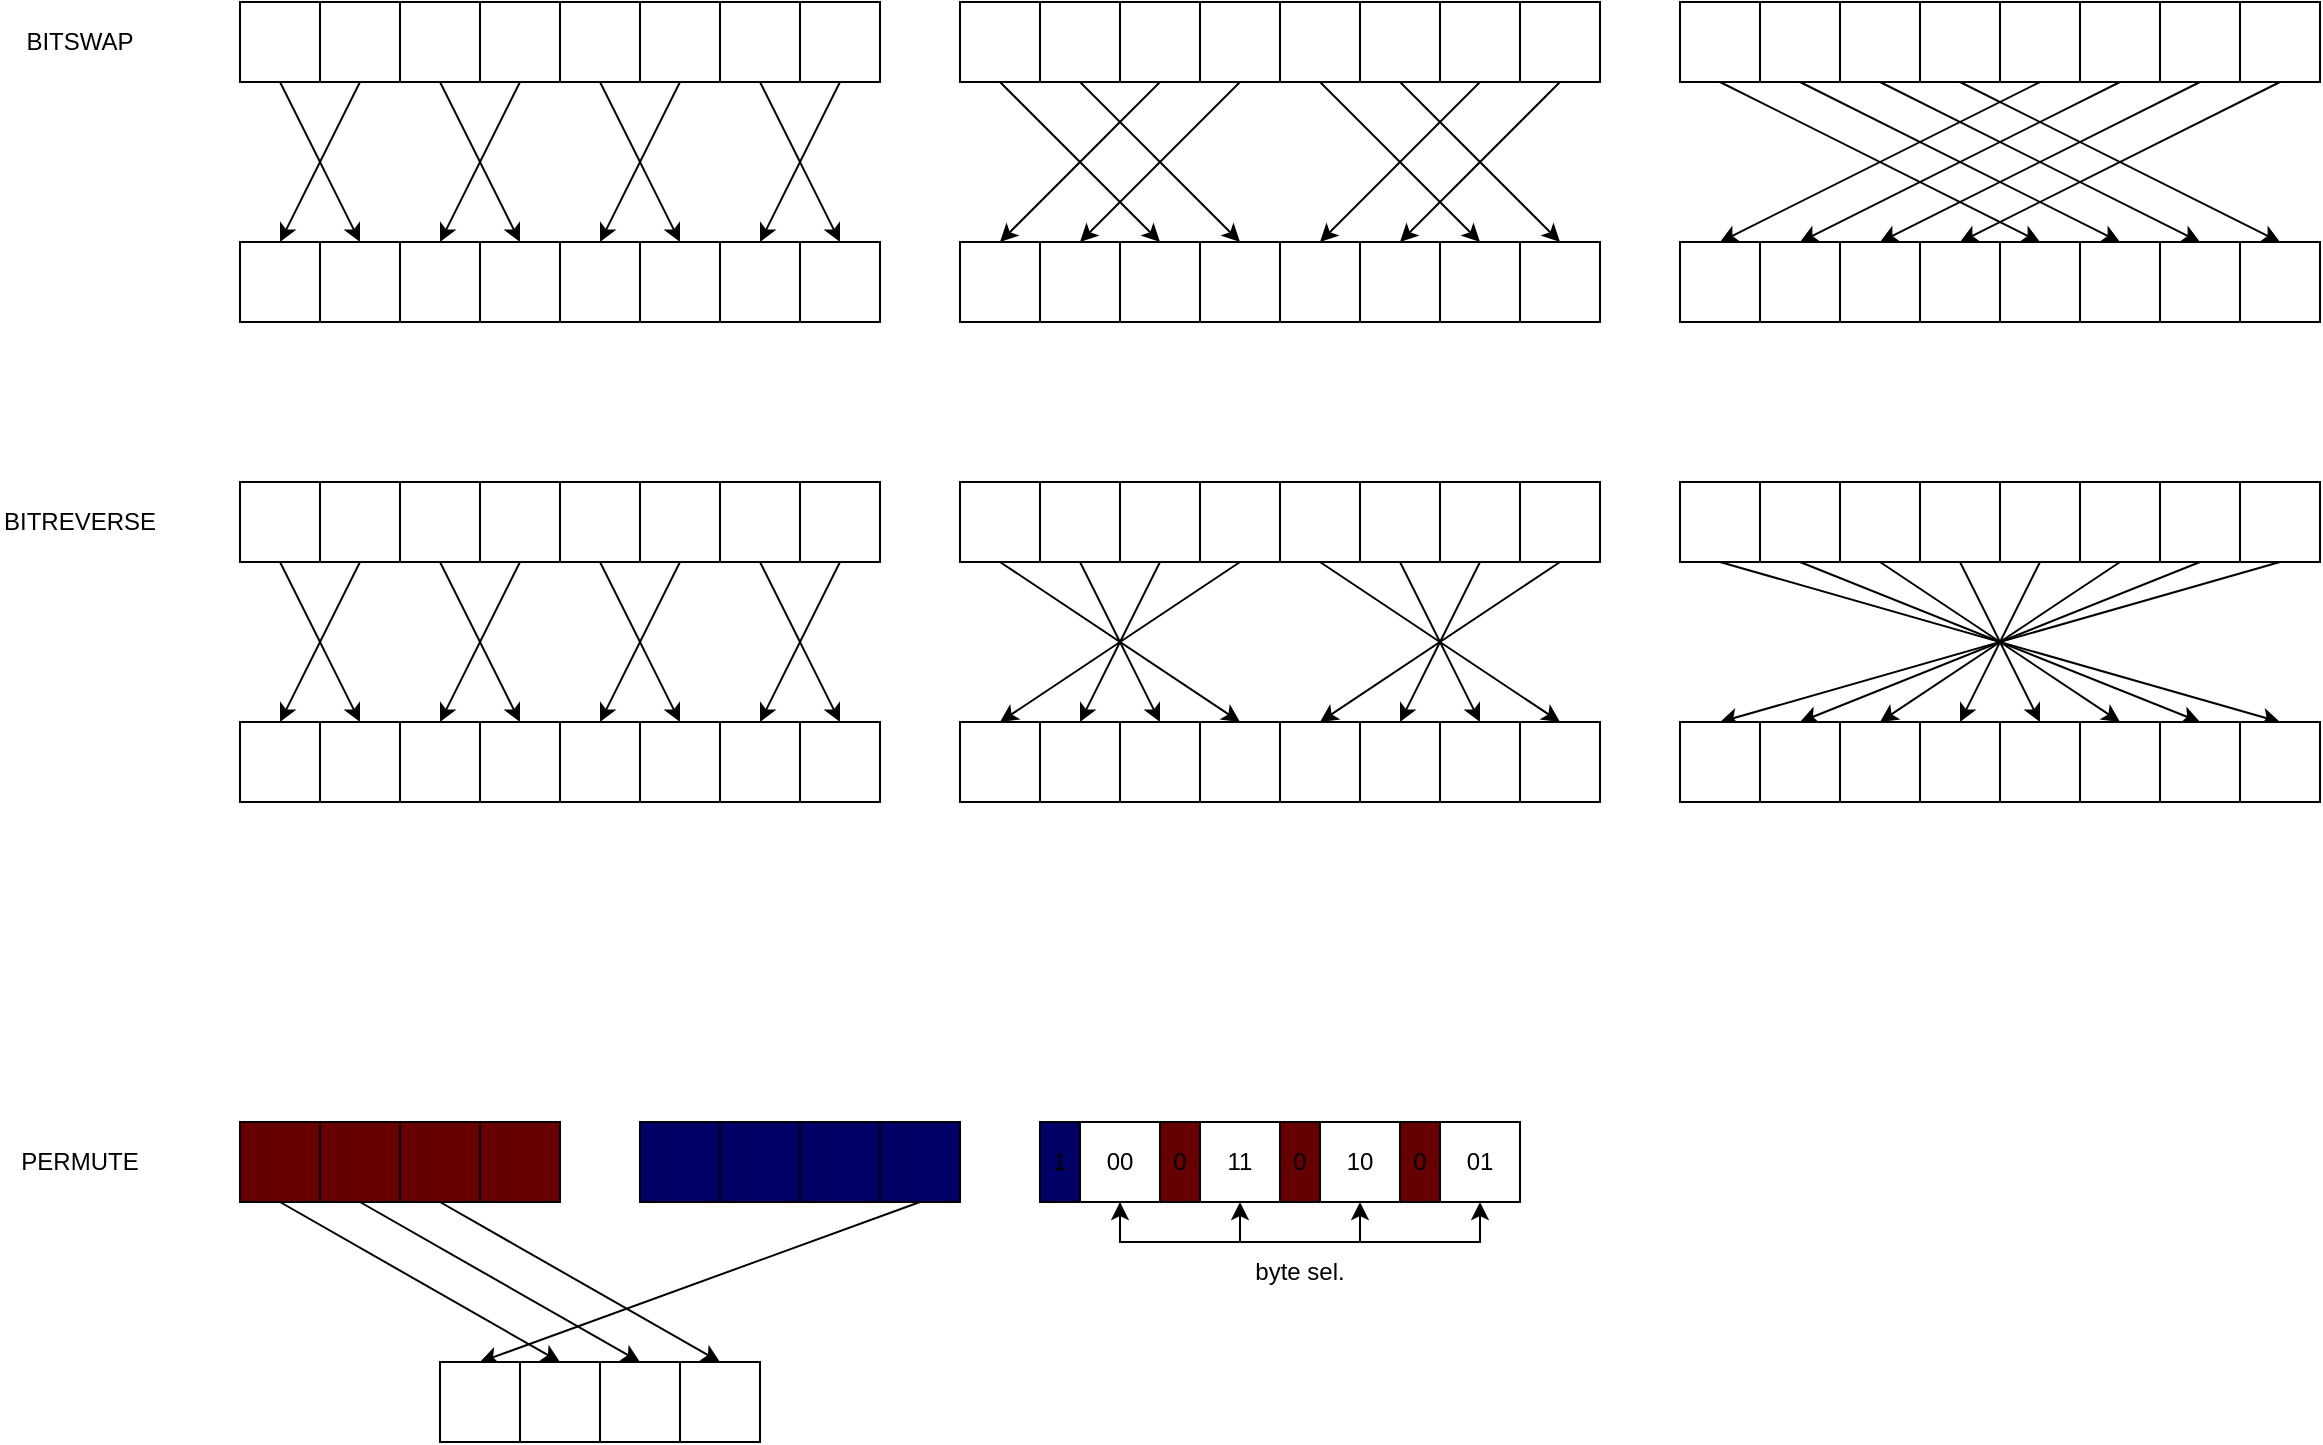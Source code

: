 <mxfile version="24.6.4" type="device" pages="2">
  <diagram name="Page-1" id="g-xEHUVCet-0wt9xiEn2">
    <mxGraphModel dx="2807" dy="1352" grid="1" gridSize="10" guides="0" tooltips="1" connect="1" arrows="1" fold="1" page="1" pageScale="1" pageWidth="4681" pageHeight="3300" math="0" shadow="0">
      <root>
        <mxCell id="0" />
        <mxCell id="1" parent="0" />
        <mxCell id="gq9RI1n04VUrvzgiDH-V-17" style="rounded=0;orthogonalLoop=1;jettySize=auto;html=1;exitX=0.5;exitY=1;exitDx=0;exitDy=0;entryX=0.5;entryY=0;entryDx=0;entryDy=0;" parent="1" source="gq9RI1n04VUrvzgiDH-V-1" target="gq9RI1n04VUrvzgiDH-V-10" edge="1">
          <mxGeometry relative="1" as="geometry" />
        </mxCell>
        <mxCell id="gq9RI1n04VUrvzgiDH-V-1" value="" style="rounded=0;whiteSpace=wrap;html=1;" parent="1" vertex="1">
          <mxGeometry x="1120" y="560" width="40" height="40" as="geometry" />
        </mxCell>
        <mxCell id="gq9RI1n04VUrvzgiDH-V-18" style="rounded=0;orthogonalLoop=1;jettySize=auto;html=1;exitX=0.5;exitY=1;exitDx=0;exitDy=0;entryX=0.5;entryY=0;entryDx=0;entryDy=0;" parent="1" source="gq9RI1n04VUrvzgiDH-V-2" target="gq9RI1n04VUrvzgiDH-V-9" edge="1">
          <mxGeometry relative="1" as="geometry" />
        </mxCell>
        <mxCell id="gq9RI1n04VUrvzgiDH-V-2" value="" style="rounded=0;whiteSpace=wrap;html=1;" parent="1" vertex="1">
          <mxGeometry x="1160" y="560" width="40" height="40" as="geometry" />
        </mxCell>
        <mxCell id="gq9RI1n04VUrvzgiDH-V-19" style="rounded=0;orthogonalLoop=1;jettySize=auto;html=1;exitX=0.5;exitY=1;exitDx=0;exitDy=0;entryX=0.5;entryY=0;entryDx=0;entryDy=0;" parent="1" source="gq9RI1n04VUrvzgiDH-V-3" target="gq9RI1n04VUrvzgiDH-V-12" edge="1">
          <mxGeometry relative="1" as="geometry" />
        </mxCell>
        <mxCell id="gq9RI1n04VUrvzgiDH-V-3" value="" style="rounded=0;whiteSpace=wrap;html=1;" parent="1" vertex="1">
          <mxGeometry x="1200" y="560" width="40" height="40" as="geometry" />
        </mxCell>
        <mxCell id="gq9RI1n04VUrvzgiDH-V-20" style="rounded=0;orthogonalLoop=1;jettySize=auto;html=1;exitX=0.5;exitY=1;exitDx=0;exitDy=0;entryX=0.5;entryY=0;entryDx=0;entryDy=0;" parent="1" source="gq9RI1n04VUrvzgiDH-V-4" target="gq9RI1n04VUrvzgiDH-V-11" edge="1">
          <mxGeometry relative="1" as="geometry" />
        </mxCell>
        <mxCell id="gq9RI1n04VUrvzgiDH-V-4" value="" style="rounded=0;whiteSpace=wrap;html=1;" parent="1" vertex="1">
          <mxGeometry x="1240" y="560" width="40" height="40" as="geometry" />
        </mxCell>
        <mxCell id="gq9RI1n04VUrvzgiDH-V-22" style="rounded=0;orthogonalLoop=1;jettySize=auto;html=1;exitX=0.5;exitY=1;exitDx=0;exitDy=0;entryX=0.5;entryY=0;entryDx=0;entryDy=0;" parent="1" source="gq9RI1n04VUrvzgiDH-V-5" target="gq9RI1n04VUrvzgiDH-V-14" edge="1">
          <mxGeometry relative="1" as="geometry" />
        </mxCell>
        <mxCell id="gq9RI1n04VUrvzgiDH-V-5" value="" style="rounded=0;whiteSpace=wrap;html=1;" parent="1" vertex="1">
          <mxGeometry x="1280" y="560" width="40" height="40" as="geometry" />
        </mxCell>
        <mxCell id="gq9RI1n04VUrvzgiDH-V-21" style="rounded=0;orthogonalLoop=1;jettySize=auto;html=1;exitX=0.5;exitY=1;exitDx=0;exitDy=0;entryX=0.5;entryY=0;entryDx=0;entryDy=0;" parent="1" source="gq9RI1n04VUrvzgiDH-V-6" target="gq9RI1n04VUrvzgiDH-V-13" edge="1">
          <mxGeometry relative="1" as="geometry" />
        </mxCell>
        <mxCell id="gq9RI1n04VUrvzgiDH-V-6" value="" style="rounded=0;whiteSpace=wrap;html=1;" parent="1" vertex="1">
          <mxGeometry x="1320" y="560" width="40" height="40" as="geometry" />
        </mxCell>
        <mxCell id="gq9RI1n04VUrvzgiDH-V-23" style="rounded=0;orthogonalLoop=1;jettySize=auto;html=1;exitX=0.5;exitY=1;exitDx=0;exitDy=0;entryX=0.5;entryY=0;entryDx=0;entryDy=0;" parent="1" source="gq9RI1n04VUrvzgiDH-V-7" target="gq9RI1n04VUrvzgiDH-V-16" edge="1">
          <mxGeometry relative="1" as="geometry" />
        </mxCell>
        <mxCell id="gq9RI1n04VUrvzgiDH-V-7" value="" style="rounded=0;whiteSpace=wrap;html=1;" parent="1" vertex="1">
          <mxGeometry x="1360" y="560" width="40" height="40" as="geometry" />
        </mxCell>
        <mxCell id="gq9RI1n04VUrvzgiDH-V-24" style="rounded=0;orthogonalLoop=1;jettySize=auto;html=1;exitX=0.5;exitY=1;exitDx=0;exitDy=0;entryX=0.5;entryY=0;entryDx=0;entryDy=0;" parent="1" source="gq9RI1n04VUrvzgiDH-V-8" target="gq9RI1n04VUrvzgiDH-V-15" edge="1">
          <mxGeometry relative="1" as="geometry" />
        </mxCell>
        <mxCell id="gq9RI1n04VUrvzgiDH-V-8" value="" style="rounded=0;whiteSpace=wrap;html=1;" parent="1" vertex="1">
          <mxGeometry x="1400" y="560" width="40" height="40" as="geometry" />
        </mxCell>
        <mxCell id="gq9RI1n04VUrvzgiDH-V-9" value="" style="rounded=0;whiteSpace=wrap;html=1;" parent="1" vertex="1">
          <mxGeometry x="1120" y="680" width="40" height="40" as="geometry" />
        </mxCell>
        <mxCell id="gq9RI1n04VUrvzgiDH-V-10" value="" style="rounded=0;whiteSpace=wrap;html=1;" parent="1" vertex="1">
          <mxGeometry x="1160" y="680" width="40" height="40" as="geometry" />
        </mxCell>
        <mxCell id="gq9RI1n04VUrvzgiDH-V-11" value="" style="rounded=0;whiteSpace=wrap;html=1;" parent="1" vertex="1">
          <mxGeometry x="1200" y="680" width="40" height="40" as="geometry" />
        </mxCell>
        <mxCell id="gq9RI1n04VUrvzgiDH-V-12" value="" style="rounded=0;whiteSpace=wrap;html=1;" parent="1" vertex="1">
          <mxGeometry x="1240" y="680" width="40" height="40" as="geometry" />
        </mxCell>
        <mxCell id="gq9RI1n04VUrvzgiDH-V-13" value="" style="rounded=0;whiteSpace=wrap;html=1;" parent="1" vertex="1">
          <mxGeometry x="1280" y="680" width="40" height="40" as="geometry" />
        </mxCell>
        <mxCell id="gq9RI1n04VUrvzgiDH-V-14" value="" style="rounded=0;whiteSpace=wrap;html=1;" parent="1" vertex="1">
          <mxGeometry x="1320" y="680" width="40" height="40" as="geometry" />
        </mxCell>
        <mxCell id="gq9RI1n04VUrvzgiDH-V-15" value="" style="rounded=0;whiteSpace=wrap;html=1;" parent="1" vertex="1">
          <mxGeometry x="1360" y="680" width="40" height="40" as="geometry" />
        </mxCell>
        <mxCell id="gq9RI1n04VUrvzgiDH-V-16" value="" style="rounded=0;whiteSpace=wrap;html=1;" parent="1" vertex="1">
          <mxGeometry x="1400" y="680" width="40" height="40" as="geometry" />
        </mxCell>
        <mxCell id="gq9RI1n04VUrvzgiDH-V-49" style="rounded=0;orthogonalLoop=1;jettySize=auto;html=1;exitX=0.5;exitY=1;exitDx=0;exitDy=0;entryX=0.5;entryY=0;entryDx=0;entryDy=0;" parent="1" source="gq9RI1n04VUrvzgiDH-V-26" target="gq9RI1n04VUrvzgiDH-V-43" edge="1">
          <mxGeometry relative="1" as="geometry" />
        </mxCell>
        <mxCell id="gq9RI1n04VUrvzgiDH-V-26" value="" style="rounded=0;whiteSpace=wrap;html=1;" parent="1" vertex="1">
          <mxGeometry x="1480" y="560" width="40" height="40" as="geometry" />
        </mxCell>
        <mxCell id="gq9RI1n04VUrvzgiDH-V-50" style="rounded=0;orthogonalLoop=1;jettySize=auto;html=1;exitX=0.5;exitY=1;exitDx=0;exitDy=0;entryX=0.5;entryY=0;entryDx=0;entryDy=0;" parent="1" source="gq9RI1n04VUrvzgiDH-V-28" target="gq9RI1n04VUrvzgiDH-V-44" edge="1">
          <mxGeometry relative="1" as="geometry" />
        </mxCell>
        <mxCell id="gq9RI1n04VUrvzgiDH-V-28" value="" style="rounded=0;whiteSpace=wrap;html=1;" parent="1" vertex="1">
          <mxGeometry x="1520" y="560" width="40" height="40" as="geometry" />
        </mxCell>
        <mxCell id="gq9RI1n04VUrvzgiDH-V-51" style="rounded=0;orthogonalLoop=1;jettySize=auto;html=1;exitX=0.5;exitY=1;exitDx=0;exitDy=0;entryX=0.5;entryY=0;entryDx=0;entryDy=0;" parent="1" source="gq9RI1n04VUrvzgiDH-V-30" target="gq9RI1n04VUrvzgiDH-V-41" edge="1">
          <mxGeometry relative="1" as="geometry" />
        </mxCell>
        <mxCell id="gq9RI1n04VUrvzgiDH-V-30" value="" style="rounded=0;whiteSpace=wrap;html=1;" parent="1" vertex="1">
          <mxGeometry x="1560" y="560" width="40" height="40" as="geometry" />
        </mxCell>
        <mxCell id="gq9RI1n04VUrvzgiDH-V-52" style="rounded=0;orthogonalLoop=1;jettySize=auto;html=1;exitX=0.5;exitY=1;exitDx=0;exitDy=0;entryX=0.5;entryY=0;entryDx=0;entryDy=0;" parent="1" source="gq9RI1n04VUrvzgiDH-V-32" target="gq9RI1n04VUrvzgiDH-V-42" edge="1">
          <mxGeometry relative="1" as="geometry" />
        </mxCell>
        <mxCell id="gq9RI1n04VUrvzgiDH-V-32" value="" style="rounded=0;whiteSpace=wrap;html=1;" parent="1" vertex="1">
          <mxGeometry x="1600" y="560" width="40" height="40" as="geometry" />
        </mxCell>
        <mxCell id="gq9RI1n04VUrvzgiDH-V-53" style="rounded=0;orthogonalLoop=1;jettySize=auto;html=1;exitX=0.5;exitY=1;exitDx=0;exitDy=0;entryX=0.5;entryY=0;entryDx=0;entryDy=0;" parent="1" source="gq9RI1n04VUrvzgiDH-V-34" target="gq9RI1n04VUrvzgiDH-V-47" edge="1">
          <mxGeometry relative="1" as="geometry" />
        </mxCell>
        <mxCell id="gq9RI1n04VUrvzgiDH-V-34" value="" style="rounded=0;whiteSpace=wrap;html=1;" parent="1" vertex="1">
          <mxGeometry x="1640" y="560" width="40" height="40" as="geometry" />
        </mxCell>
        <mxCell id="gq9RI1n04VUrvzgiDH-V-54" style="rounded=0;orthogonalLoop=1;jettySize=auto;html=1;exitX=0.5;exitY=1;exitDx=0;exitDy=0;entryX=0.5;entryY=0;entryDx=0;entryDy=0;" parent="1" source="gq9RI1n04VUrvzgiDH-V-36" target="gq9RI1n04VUrvzgiDH-V-48" edge="1">
          <mxGeometry relative="1" as="geometry" />
        </mxCell>
        <mxCell id="gq9RI1n04VUrvzgiDH-V-36" value="" style="rounded=0;whiteSpace=wrap;html=1;" parent="1" vertex="1">
          <mxGeometry x="1680" y="560" width="40" height="40" as="geometry" />
        </mxCell>
        <mxCell id="gq9RI1n04VUrvzgiDH-V-55" style="rounded=0;orthogonalLoop=1;jettySize=auto;html=1;exitX=0.5;exitY=1;exitDx=0;exitDy=0;entryX=0.5;entryY=0;entryDx=0;entryDy=0;" parent="1" source="gq9RI1n04VUrvzgiDH-V-38" target="gq9RI1n04VUrvzgiDH-V-45" edge="1">
          <mxGeometry relative="1" as="geometry" />
        </mxCell>
        <mxCell id="gq9RI1n04VUrvzgiDH-V-38" value="" style="rounded=0;whiteSpace=wrap;html=1;" parent="1" vertex="1">
          <mxGeometry x="1720" y="560" width="40" height="40" as="geometry" />
        </mxCell>
        <mxCell id="gq9RI1n04VUrvzgiDH-V-56" style="rounded=0;orthogonalLoop=1;jettySize=auto;html=1;exitX=0.5;exitY=1;exitDx=0;exitDy=0;entryX=0.5;entryY=0;entryDx=0;entryDy=0;" parent="1" source="gq9RI1n04VUrvzgiDH-V-40" target="gq9RI1n04VUrvzgiDH-V-46" edge="1">
          <mxGeometry relative="1" as="geometry" />
        </mxCell>
        <mxCell id="gq9RI1n04VUrvzgiDH-V-40" value="" style="rounded=0;whiteSpace=wrap;html=1;" parent="1" vertex="1">
          <mxGeometry x="1760" y="560" width="40" height="40" as="geometry" />
        </mxCell>
        <mxCell id="gq9RI1n04VUrvzgiDH-V-41" value="" style="rounded=0;whiteSpace=wrap;html=1;" parent="1" vertex="1">
          <mxGeometry x="1480" y="680" width="40" height="40" as="geometry" />
        </mxCell>
        <mxCell id="gq9RI1n04VUrvzgiDH-V-42" value="" style="rounded=0;whiteSpace=wrap;html=1;" parent="1" vertex="1">
          <mxGeometry x="1520" y="680" width="40" height="40" as="geometry" />
        </mxCell>
        <mxCell id="gq9RI1n04VUrvzgiDH-V-43" value="" style="rounded=0;whiteSpace=wrap;html=1;" parent="1" vertex="1">
          <mxGeometry x="1560" y="680" width="40" height="40" as="geometry" />
        </mxCell>
        <mxCell id="gq9RI1n04VUrvzgiDH-V-44" value="" style="rounded=0;whiteSpace=wrap;html=1;" parent="1" vertex="1">
          <mxGeometry x="1600" y="680" width="40" height="40" as="geometry" />
        </mxCell>
        <mxCell id="gq9RI1n04VUrvzgiDH-V-45" value="" style="rounded=0;whiteSpace=wrap;html=1;" parent="1" vertex="1">
          <mxGeometry x="1640" y="680" width="40" height="40" as="geometry" />
        </mxCell>
        <mxCell id="gq9RI1n04VUrvzgiDH-V-46" value="" style="rounded=0;whiteSpace=wrap;html=1;" parent="1" vertex="1">
          <mxGeometry x="1680" y="680" width="40" height="40" as="geometry" />
        </mxCell>
        <mxCell id="gq9RI1n04VUrvzgiDH-V-47" value="" style="rounded=0;whiteSpace=wrap;html=1;" parent="1" vertex="1">
          <mxGeometry x="1720" y="680" width="40" height="40" as="geometry" />
        </mxCell>
        <mxCell id="gq9RI1n04VUrvzgiDH-V-48" value="" style="rounded=0;whiteSpace=wrap;html=1;" parent="1" vertex="1">
          <mxGeometry x="1760" y="680" width="40" height="40" as="geometry" />
        </mxCell>
        <mxCell id="gq9RI1n04VUrvzgiDH-V-84" style="rounded=0;orthogonalLoop=1;jettySize=auto;html=1;exitX=0.5;exitY=1;exitDx=0;exitDy=0;entryX=0.5;entryY=0;entryDx=0;entryDy=0;" parent="1" source="gq9RI1n04VUrvzgiDH-V-58" target="gq9RI1n04VUrvzgiDH-V-77" edge="1">
          <mxGeometry relative="1" as="geometry" />
        </mxCell>
        <mxCell id="gq9RI1n04VUrvzgiDH-V-58" value="" style="rounded=0;whiteSpace=wrap;html=1;" parent="1" vertex="1">
          <mxGeometry x="1840" y="560" width="40" height="40" as="geometry" />
        </mxCell>
        <mxCell id="gq9RI1n04VUrvzgiDH-V-83" style="rounded=0;orthogonalLoop=1;jettySize=auto;html=1;exitX=0.5;exitY=1;exitDx=0;exitDy=0;entryX=0.5;entryY=0;entryDx=0;entryDy=0;" parent="1" source="gq9RI1n04VUrvzgiDH-V-60" target="gq9RI1n04VUrvzgiDH-V-78" edge="1">
          <mxGeometry relative="1" as="geometry" />
        </mxCell>
        <mxCell id="gq9RI1n04VUrvzgiDH-V-60" value="" style="rounded=0;whiteSpace=wrap;html=1;" parent="1" vertex="1">
          <mxGeometry x="1880" y="560" width="40" height="40" as="geometry" />
        </mxCell>
        <mxCell id="gq9RI1n04VUrvzgiDH-V-82" style="rounded=0;orthogonalLoop=1;jettySize=auto;html=1;exitX=0.5;exitY=1;exitDx=0;exitDy=0;entryX=0.5;entryY=0;entryDx=0;entryDy=0;" parent="1" source="gq9RI1n04VUrvzgiDH-V-62" target="gq9RI1n04VUrvzgiDH-V-79" edge="1">
          <mxGeometry relative="1" as="geometry" />
        </mxCell>
        <mxCell id="gq9RI1n04VUrvzgiDH-V-62" value="" style="rounded=0;whiteSpace=wrap;html=1;" parent="1" vertex="1">
          <mxGeometry x="1920" y="560" width="40" height="40" as="geometry" />
        </mxCell>
        <mxCell id="gq9RI1n04VUrvzgiDH-V-81" style="rounded=0;orthogonalLoop=1;jettySize=auto;html=1;exitX=0.5;exitY=1;exitDx=0;exitDy=0;entryX=0.5;entryY=0;entryDx=0;entryDy=0;" parent="1" source="gq9RI1n04VUrvzgiDH-V-64" target="gq9RI1n04VUrvzgiDH-V-80" edge="1">
          <mxGeometry relative="1" as="geometry" />
        </mxCell>
        <mxCell id="gq9RI1n04VUrvzgiDH-V-64" value="" style="rounded=0;whiteSpace=wrap;html=1;" parent="1" vertex="1">
          <mxGeometry x="1960" y="560" width="40" height="40" as="geometry" />
        </mxCell>
        <mxCell id="gq9RI1n04VUrvzgiDH-V-85" style="rounded=0;orthogonalLoop=1;jettySize=auto;html=1;exitX=0.5;exitY=1;exitDx=0;exitDy=0;entryX=0.5;entryY=0;entryDx=0;entryDy=0;" parent="1" source="gq9RI1n04VUrvzgiDH-V-66" target="gq9RI1n04VUrvzgiDH-V-73" edge="1">
          <mxGeometry relative="1" as="geometry" />
        </mxCell>
        <mxCell id="gq9RI1n04VUrvzgiDH-V-66" value="" style="rounded=0;whiteSpace=wrap;html=1;" parent="1" vertex="1">
          <mxGeometry x="2000" y="560" width="40" height="40" as="geometry" />
        </mxCell>
        <mxCell id="gq9RI1n04VUrvzgiDH-V-86" style="rounded=0;orthogonalLoop=1;jettySize=auto;html=1;exitX=0.5;exitY=1;exitDx=0;exitDy=0;entryX=0.5;entryY=0;entryDx=0;entryDy=0;" parent="1" source="gq9RI1n04VUrvzgiDH-V-68" target="gq9RI1n04VUrvzgiDH-V-74" edge="1">
          <mxGeometry relative="1" as="geometry" />
        </mxCell>
        <mxCell id="gq9RI1n04VUrvzgiDH-V-68" value="" style="rounded=0;whiteSpace=wrap;html=1;" parent="1" vertex="1">
          <mxGeometry x="2040" y="560" width="40" height="40" as="geometry" />
        </mxCell>
        <mxCell id="gq9RI1n04VUrvzgiDH-V-87" style="rounded=0;orthogonalLoop=1;jettySize=auto;html=1;exitX=0.5;exitY=1;exitDx=0;exitDy=0;entryX=0.5;entryY=0;entryDx=0;entryDy=0;" parent="1" source="gq9RI1n04VUrvzgiDH-V-70" target="gq9RI1n04VUrvzgiDH-V-75" edge="1">
          <mxGeometry relative="1" as="geometry" />
        </mxCell>
        <mxCell id="gq9RI1n04VUrvzgiDH-V-70" value="" style="rounded=0;whiteSpace=wrap;html=1;" parent="1" vertex="1">
          <mxGeometry x="2080" y="560" width="40" height="40" as="geometry" />
        </mxCell>
        <mxCell id="gq9RI1n04VUrvzgiDH-V-88" style="rounded=0;orthogonalLoop=1;jettySize=auto;html=1;exitX=0.5;exitY=1;exitDx=0;exitDy=0;entryX=0.5;entryY=0;entryDx=0;entryDy=0;" parent="1" source="gq9RI1n04VUrvzgiDH-V-72" target="gq9RI1n04VUrvzgiDH-V-76" edge="1">
          <mxGeometry relative="1" as="geometry" />
        </mxCell>
        <mxCell id="gq9RI1n04VUrvzgiDH-V-72" value="" style="rounded=0;whiteSpace=wrap;html=1;" parent="1" vertex="1">
          <mxGeometry x="2120" y="560" width="40" height="40" as="geometry" />
        </mxCell>
        <mxCell id="gq9RI1n04VUrvzgiDH-V-73" value="" style="rounded=0;whiteSpace=wrap;html=1;" parent="1" vertex="1">
          <mxGeometry x="1840" y="680" width="40" height="40" as="geometry" />
        </mxCell>
        <mxCell id="gq9RI1n04VUrvzgiDH-V-74" value="" style="rounded=0;whiteSpace=wrap;html=1;" parent="1" vertex="1">
          <mxGeometry x="1880" y="680" width="40" height="40" as="geometry" />
        </mxCell>
        <mxCell id="gq9RI1n04VUrvzgiDH-V-75" value="" style="rounded=0;whiteSpace=wrap;html=1;" parent="1" vertex="1">
          <mxGeometry x="1920" y="680" width="40" height="40" as="geometry" />
        </mxCell>
        <mxCell id="gq9RI1n04VUrvzgiDH-V-76" value="" style="rounded=0;whiteSpace=wrap;html=1;" parent="1" vertex="1">
          <mxGeometry x="1960" y="680" width="40" height="40" as="geometry" />
        </mxCell>
        <mxCell id="gq9RI1n04VUrvzgiDH-V-77" value="" style="rounded=0;whiteSpace=wrap;html=1;" parent="1" vertex="1">
          <mxGeometry x="2000" y="680" width="40" height="40" as="geometry" />
        </mxCell>
        <mxCell id="gq9RI1n04VUrvzgiDH-V-78" value="" style="rounded=0;whiteSpace=wrap;html=1;" parent="1" vertex="1">
          <mxGeometry x="2040" y="680" width="40" height="40" as="geometry" />
        </mxCell>
        <mxCell id="gq9RI1n04VUrvzgiDH-V-79" value="" style="rounded=0;whiteSpace=wrap;html=1;" parent="1" vertex="1">
          <mxGeometry x="2080" y="680" width="40" height="40" as="geometry" />
        </mxCell>
        <mxCell id="gq9RI1n04VUrvzgiDH-V-80" value="" style="rounded=0;whiteSpace=wrap;html=1;" parent="1" vertex="1">
          <mxGeometry x="2120" y="680" width="40" height="40" as="geometry" />
        </mxCell>
        <mxCell id="gq9RI1n04VUrvzgiDH-V-89" style="rounded=0;orthogonalLoop=1;jettySize=auto;html=1;exitX=0.5;exitY=1;exitDx=0;exitDy=0;entryX=0.5;entryY=0;entryDx=0;entryDy=0;" parent="1" source="gq9RI1n04VUrvzgiDH-V-90" target="gq9RI1n04VUrvzgiDH-V-106" edge="1">
          <mxGeometry relative="1" as="geometry" />
        </mxCell>
        <mxCell id="gq9RI1n04VUrvzgiDH-V-90" value="" style="rounded=0;whiteSpace=wrap;html=1;" parent="1" vertex="1">
          <mxGeometry x="1120" y="800" width="40" height="40" as="geometry" />
        </mxCell>
        <mxCell id="gq9RI1n04VUrvzgiDH-V-91" style="rounded=0;orthogonalLoop=1;jettySize=auto;html=1;exitX=0.5;exitY=1;exitDx=0;exitDy=0;entryX=0.5;entryY=0;entryDx=0;entryDy=0;" parent="1" source="gq9RI1n04VUrvzgiDH-V-92" target="gq9RI1n04VUrvzgiDH-V-105" edge="1">
          <mxGeometry relative="1" as="geometry" />
        </mxCell>
        <mxCell id="gq9RI1n04VUrvzgiDH-V-92" value="" style="rounded=0;whiteSpace=wrap;html=1;" parent="1" vertex="1">
          <mxGeometry x="1160" y="800" width="40" height="40" as="geometry" />
        </mxCell>
        <mxCell id="gq9RI1n04VUrvzgiDH-V-93" style="rounded=0;orthogonalLoop=1;jettySize=auto;html=1;exitX=0.5;exitY=1;exitDx=0;exitDy=0;entryX=0.5;entryY=0;entryDx=0;entryDy=0;" parent="1" source="gq9RI1n04VUrvzgiDH-V-94" target="gq9RI1n04VUrvzgiDH-V-108" edge="1">
          <mxGeometry relative="1" as="geometry" />
        </mxCell>
        <mxCell id="gq9RI1n04VUrvzgiDH-V-94" value="" style="rounded=0;whiteSpace=wrap;html=1;" parent="1" vertex="1">
          <mxGeometry x="1200" y="800" width="40" height="40" as="geometry" />
        </mxCell>
        <mxCell id="gq9RI1n04VUrvzgiDH-V-95" style="rounded=0;orthogonalLoop=1;jettySize=auto;html=1;exitX=0.5;exitY=1;exitDx=0;exitDy=0;entryX=0.5;entryY=0;entryDx=0;entryDy=0;" parent="1" source="gq9RI1n04VUrvzgiDH-V-96" target="gq9RI1n04VUrvzgiDH-V-107" edge="1">
          <mxGeometry relative="1" as="geometry" />
        </mxCell>
        <mxCell id="gq9RI1n04VUrvzgiDH-V-96" value="" style="rounded=0;whiteSpace=wrap;html=1;" parent="1" vertex="1">
          <mxGeometry x="1240" y="800" width="40" height="40" as="geometry" />
        </mxCell>
        <mxCell id="gq9RI1n04VUrvzgiDH-V-97" style="rounded=0;orthogonalLoop=1;jettySize=auto;html=1;exitX=0.5;exitY=1;exitDx=0;exitDy=0;entryX=0.5;entryY=0;entryDx=0;entryDy=0;" parent="1" source="gq9RI1n04VUrvzgiDH-V-98" target="gq9RI1n04VUrvzgiDH-V-110" edge="1">
          <mxGeometry relative="1" as="geometry" />
        </mxCell>
        <mxCell id="gq9RI1n04VUrvzgiDH-V-98" value="" style="rounded=0;whiteSpace=wrap;html=1;" parent="1" vertex="1">
          <mxGeometry x="1280" y="800" width="40" height="40" as="geometry" />
        </mxCell>
        <mxCell id="gq9RI1n04VUrvzgiDH-V-99" style="rounded=0;orthogonalLoop=1;jettySize=auto;html=1;exitX=0.5;exitY=1;exitDx=0;exitDy=0;entryX=0.5;entryY=0;entryDx=0;entryDy=0;" parent="1" source="gq9RI1n04VUrvzgiDH-V-100" target="gq9RI1n04VUrvzgiDH-V-109" edge="1">
          <mxGeometry relative="1" as="geometry" />
        </mxCell>
        <mxCell id="gq9RI1n04VUrvzgiDH-V-100" value="" style="rounded=0;whiteSpace=wrap;html=1;" parent="1" vertex="1">
          <mxGeometry x="1320" y="800" width="40" height="40" as="geometry" />
        </mxCell>
        <mxCell id="gq9RI1n04VUrvzgiDH-V-101" style="rounded=0;orthogonalLoop=1;jettySize=auto;html=1;exitX=0.5;exitY=1;exitDx=0;exitDy=0;entryX=0.5;entryY=0;entryDx=0;entryDy=0;" parent="1" source="gq9RI1n04VUrvzgiDH-V-102" target="gq9RI1n04VUrvzgiDH-V-112" edge="1">
          <mxGeometry relative="1" as="geometry" />
        </mxCell>
        <mxCell id="gq9RI1n04VUrvzgiDH-V-102" value="" style="rounded=0;whiteSpace=wrap;html=1;" parent="1" vertex="1">
          <mxGeometry x="1360" y="800" width="40" height="40" as="geometry" />
        </mxCell>
        <mxCell id="gq9RI1n04VUrvzgiDH-V-103" style="rounded=0;orthogonalLoop=1;jettySize=auto;html=1;exitX=0.5;exitY=1;exitDx=0;exitDy=0;entryX=0.5;entryY=0;entryDx=0;entryDy=0;" parent="1" source="gq9RI1n04VUrvzgiDH-V-104" target="gq9RI1n04VUrvzgiDH-V-111" edge="1">
          <mxGeometry relative="1" as="geometry" />
        </mxCell>
        <mxCell id="gq9RI1n04VUrvzgiDH-V-104" value="" style="rounded=0;whiteSpace=wrap;html=1;" parent="1" vertex="1">
          <mxGeometry x="1400" y="800" width="40" height="40" as="geometry" />
        </mxCell>
        <mxCell id="gq9RI1n04VUrvzgiDH-V-105" value="" style="rounded=0;whiteSpace=wrap;html=1;" parent="1" vertex="1">
          <mxGeometry x="1120" y="920" width="40" height="40" as="geometry" />
        </mxCell>
        <mxCell id="gq9RI1n04VUrvzgiDH-V-106" value="" style="rounded=0;whiteSpace=wrap;html=1;" parent="1" vertex="1">
          <mxGeometry x="1160" y="920" width="40" height="40" as="geometry" />
        </mxCell>
        <mxCell id="gq9RI1n04VUrvzgiDH-V-107" value="" style="rounded=0;whiteSpace=wrap;html=1;" parent="1" vertex="1">
          <mxGeometry x="1200" y="920" width="40" height="40" as="geometry" />
        </mxCell>
        <mxCell id="gq9RI1n04VUrvzgiDH-V-108" value="" style="rounded=0;whiteSpace=wrap;html=1;" parent="1" vertex="1">
          <mxGeometry x="1240" y="920" width="40" height="40" as="geometry" />
        </mxCell>
        <mxCell id="gq9RI1n04VUrvzgiDH-V-109" value="" style="rounded=0;whiteSpace=wrap;html=1;" parent="1" vertex="1">
          <mxGeometry x="1280" y="920" width="40" height="40" as="geometry" />
        </mxCell>
        <mxCell id="gq9RI1n04VUrvzgiDH-V-110" value="" style="rounded=0;whiteSpace=wrap;html=1;" parent="1" vertex="1">
          <mxGeometry x="1320" y="920" width="40" height="40" as="geometry" />
        </mxCell>
        <mxCell id="gq9RI1n04VUrvzgiDH-V-111" value="" style="rounded=0;whiteSpace=wrap;html=1;" parent="1" vertex="1">
          <mxGeometry x="1360" y="920" width="40" height="40" as="geometry" />
        </mxCell>
        <mxCell id="gq9RI1n04VUrvzgiDH-V-112" value="" style="rounded=0;whiteSpace=wrap;html=1;" parent="1" vertex="1">
          <mxGeometry x="1400" y="920" width="40" height="40" as="geometry" />
        </mxCell>
        <mxCell id="gq9RI1n04VUrvzgiDH-V-138" style="rounded=0;orthogonalLoop=1;jettySize=auto;html=1;exitX=0.5;exitY=1;exitDx=0;exitDy=0;entryX=0.5;entryY=0;entryDx=0;entryDy=0;" parent="1" source="gq9RI1n04VUrvzgiDH-V-114" target="gq9RI1n04VUrvzgiDH-V-132" edge="1">
          <mxGeometry relative="1" as="geometry" />
        </mxCell>
        <mxCell id="gq9RI1n04VUrvzgiDH-V-114" value="" style="rounded=0;whiteSpace=wrap;html=1;" parent="1" vertex="1">
          <mxGeometry x="1480" y="800" width="40" height="40" as="geometry" />
        </mxCell>
        <mxCell id="gq9RI1n04VUrvzgiDH-V-139" style="rounded=0;orthogonalLoop=1;jettySize=auto;html=1;exitX=0.5;exitY=1;exitDx=0;exitDy=0;entryX=0.5;entryY=0;entryDx=0;entryDy=0;" parent="1" source="gq9RI1n04VUrvzgiDH-V-116" target="gq9RI1n04VUrvzgiDH-V-131" edge="1">
          <mxGeometry relative="1" as="geometry" />
        </mxCell>
        <mxCell id="gq9RI1n04VUrvzgiDH-V-116" value="" style="rounded=0;whiteSpace=wrap;html=1;" parent="1" vertex="1">
          <mxGeometry x="1520" y="800" width="40" height="40" as="geometry" />
        </mxCell>
        <mxCell id="gq9RI1n04VUrvzgiDH-V-140" style="rounded=0;orthogonalLoop=1;jettySize=auto;html=1;exitX=0.5;exitY=1;exitDx=0;exitDy=0;entryX=0.5;entryY=0;entryDx=0;entryDy=0;" parent="1" source="gq9RI1n04VUrvzgiDH-V-118" target="gq9RI1n04VUrvzgiDH-V-130" edge="1">
          <mxGeometry relative="1" as="geometry" />
        </mxCell>
        <mxCell id="gq9RI1n04VUrvzgiDH-V-118" value="" style="rounded=0;whiteSpace=wrap;html=1;" parent="1" vertex="1">
          <mxGeometry x="1560" y="800" width="40" height="40" as="geometry" />
        </mxCell>
        <mxCell id="gq9RI1n04VUrvzgiDH-V-141" style="rounded=0;orthogonalLoop=1;jettySize=auto;html=1;exitX=0.5;exitY=1;exitDx=0;exitDy=0;entryX=0.5;entryY=0;entryDx=0;entryDy=0;" parent="1" source="gq9RI1n04VUrvzgiDH-V-120" target="gq9RI1n04VUrvzgiDH-V-129" edge="1">
          <mxGeometry relative="1" as="geometry" />
        </mxCell>
        <mxCell id="gq9RI1n04VUrvzgiDH-V-120" value="" style="rounded=0;whiteSpace=wrap;html=1;" parent="1" vertex="1">
          <mxGeometry x="1600" y="800" width="40" height="40" as="geometry" />
        </mxCell>
        <mxCell id="gq9RI1n04VUrvzgiDH-V-122" value="" style="rounded=0;whiteSpace=wrap;html=1;" parent="1" vertex="1">
          <mxGeometry x="1640" y="800" width="40" height="40" as="geometry" />
        </mxCell>
        <mxCell id="gq9RI1n04VUrvzgiDH-V-124" value="" style="rounded=0;whiteSpace=wrap;html=1;" parent="1" vertex="1">
          <mxGeometry x="1680" y="800" width="40" height="40" as="geometry" />
        </mxCell>
        <mxCell id="gq9RI1n04VUrvzgiDH-V-126" value="" style="rounded=0;whiteSpace=wrap;html=1;" parent="1" vertex="1">
          <mxGeometry x="1720" y="800" width="40" height="40" as="geometry" />
        </mxCell>
        <mxCell id="gq9RI1n04VUrvzgiDH-V-128" value="" style="rounded=0;whiteSpace=wrap;html=1;" parent="1" vertex="1">
          <mxGeometry x="1760" y="800" width="40" height="40" as="geometry" />
        </mxCell>
        <mxCell id="gq9RI1n04VUrvzgiDH-V-129" value="" style="rounded=0;whiteSpace=wrap;html=1;" parent="1" vertex="1">
          <mxGeometry x="1480" y="920" width="40" height="40" as="geometry" />
        </mxCell>
        <mxCell id="gq9RI1n04VUrvzgiDH-V-130" value="" style="rounded=0;whiteSpace=wrap;html=1;" parent="1" vertex="1">
          <mxGeometry x="1520" y="920" width="40" height="40" as="geometry" />
        </mxCell>
        <mxCell id="gq9RI1n04VUrvzgiDH-V-131" value="" style="rounded=0;whiteSpace=wrap;html=1;" parent="1" vertex="1">
          <mxGeometry x="1560" y="920" width="40" height="40" as="geometry" />
        </mxCell>
        <mxCell id="gq9RI1n04VUrvzgiDH-V-132" value="" style="rounded=0;whiteSpace=wrap;html=1;" parent="1" vertex="1">
          <mxGeometry x="1600" y="920" width="40" height="40" as="geometry" />
        </mxCell>
        <mxCell id="gq9RI1n04VUrvzgiDH-V-133" value="" style="rounded=0;whiteSpace=wrap;html=1;" parent="1" vertex="1">
          <mxGeometry x="1640" y="920" width="40" height="40" as="geometry" />
        </mxCell>
        <mxCell id="gq9RI1n04VUrvzgiDH-V-134" value="" style="rounded=0;whiteSpace=wrap;html=1;" parent="1" vertex="1">
          <mxGeometry x="1680" y="920" width="40" height="40" as="geometry" />
        </mxCell>
        <mxCell id="gq9RI1n04VUrvzgiDH-V-135" value="" style="rounded=0;whiteSpace=wrap;html=1;" parent="1" vertex="1">
          <mxGeometry x="1720" y="920" width="40" height="40" as="geometry" />
        </mxCell>
        <mxCell id="gq9RI1n04VUrvzgiDH-V-136" value="" style="rounded=0;whiteSpace=wrap;html=1;" parent="1" vertex="1">
          <mxGeometry x="1760" y="920" width="40" height="40" as="geometry" />
        </mxCell>
        <mxCell id="gq9RI1n04VUrvzgiDH-V-142" style="rounded=0;orthogonalLoop=1;jettySize=auto;html=1;exitX=0.5;exitY=1;exitDx=0;exitDy=0;entryX=0.5;entryY=0;entryDx=0;entryDy=0;" parent="1" edge="1">
          <mxGeometry relative="1" as="geometry">
            <mxPoint x="1660" y="840" as="sourcePoint" />
            <mxPoint x="1780" y="920" as="targetPoint" />
          </mxGeometry>
        </mxCell>
        <mxCell id="gq9RI1n04VUrvzgiDH-V-143" style="rounded=0;orthogonalLoop=1;jettySize=auto;html=1;exitX=0.5;exitY=1;exitDx=0;exitDy=0;entryX=0.5;entryY=0;entryDx=0;entryDy=0;" parent="1" edge="1">
          <mxGeometry relative="1" as="geometry">
            <mxPoint x="1700" y="840" as="sourcePoint" />
            <mxPoint x="1740" y="920" as="targetPoint" />
          </mxGeometry>
        </mxCell>
        <mxCell id="gq9RI1n04VUrvzgiDH-V-144" style="rounded=0;orthogonalLoop=1;jettySize=auto;html=1;exitX=0.5;exitY=1;exitDx=0;exitDy=0;entryX=0.5;entryY=0;entryDx=0;entryDy=0;" parent="1" edge="1">
          <mxGeometry relative="1" as="geometry">
            <mxPoint x="1740" y="840" as="sourcePoint" />
            <mxPoint x="1700" y="920" as="targetPoint" />
          </mxGeometry>
        </mxCell>
        <mxCell id="gq9RI1n04VUrvzgiDH-V-145" style="rounded=0;orthogonalLoop=1;jettySize=auto;html=1;exitX=0.5;exitY=1;exitDx=0;exitDy=0;entryX=0.5;entryY=0;entryDx=0;entryDy=0;" parent="1" edge="1">
          <mxGeometry relative="1" as="geometry">
            <mxPoint x="1780" y="840" as="sourcePoint" />
            <mxPoint x="1660" y="920" as="targetPoint" />
          </mxGeometry>
        </mxCell>
        <mxCell id="gq9RI1n04VUrvzgiDH-V-170" style="rounded=0;orthogonalLoop=1;jettySize=auto;html=1;exitX=0.5;exitY=1;exitDx=0;exitDy=0;entryX=0.5;entryY=0;entryDx=0;entryDy=0;" parent="1" source="gq9RI1n04VUrvzgiDH-V-147" target="gq9RI1n04VUrvzgiDH-V-165" edge="1">
          <mxGeometry relative="1" as="geometry" />
        </mxCell>
        <mxCell id="gq9RI1n04VUrvzgiDH-V-147" value="" style="rounded=0;whiteSpace=wrap;html=1;" parent="1" vertex="1">
          <mxGeometry x="1840" y="800" width="40" height="40" as="geometry" />
        </mxCell>
        <mxCell id="gq9RI1n04VUrvzgiDH-V-171" style="rounded=0;orthogonalLoop=1;jettySize=auto;html=1;exitX=0.5;exitY=1;exitDx=0;exitDy=0;entryX=0.5;entryY=0;entryDx=0;entryDy=0;" parent="1" source="gq9RI1n04VUrvzgiDH-V-149" target="gq9RI1n04VUrvzgiDH-V-164" edge="1">
          <mxGeometry relative="1" as="geometry" />
        </mxCell>
        <mxCell id="gq9RI1n04VUrvzgiDH-V-149" value="" style="rounded=0;whiteSpace=wrap;html=1;" parent="1" vertex="1">
          <mxGeometry x="1880" y="800" width="40" height="40" as="geometry" />
        </mxCell>
        <mxCell id="gq9RI1n04VUrvzgiDH-V-172" style="rounded=0;orthogonalLoop=1;jettySize=auto;html=1;exitX=0.5;exitY=1;exitDx=0;exitDy=0;entryX=0.5;entryY=0;entryDx=0;entryDy=0;" parent="1" source="gq9RI1n04VUrvzgiDH-V-151" target="gq9RI1n04VUrvzgiDH-V-163" edge="1">
          <mxGeometry relative="1" as="geometry" />
        </mxCell>
        <mxCell id="gq9RI1n04VUrvzgiDH-V-151" value="" style="rounded=0;whiteSpace=wrap;html=1;" parent="1" vertex="1">
          <mxGeometry x="1920" y="800" width="40" height="40" as="geometry" />
        </mxCell>
        <mxCell id="gq9RI1n04VUrvzgiDH-V-173" style="rounded=0;orthogonalLoop=1;jettySize=auto;html=1;exitX=0.5;exitY=1;exitDx=0;exitDy=0;entryX=0.5;entryY=0;entryDx=0;entryDy=0;" parent="1" source="gq9RI1n04VUrvzgiDH-V-153" target="gq9RI1n04VUrvzgiDH-V-162" edge="1">
          <mxGeometry relative="1" as="geometry" />
        </mxCell>
        <mxCell id="gq9RI1n04VUrvzgiDH-V-153" value="" style="rounded=0;whiteSpace=wrap;html=1;" parent="1" vertex="1">
          <mxGeometry x="1960" y="800" width="40" height="40" as="geometry" />
        </mxCell>
        <mxCell id="gq9RI1n04VUrvzgiDH-V-174" style="rounded=0;orthogonalLoop=1;jettySize=auto;html=1;exitX=0.5;exitY=1;exitDx=0;exitDy=0;entryX=0.5;entryY=0;entryDx=0;entryDy=0;" parent="1" source="gq9RI1n04VUrvzgiDH-V-154" target="gq9RI1n04VUrvzgiDH-V-161" edge="1">
          <mxGeometry relative="1" as="geometry" />
        </mxCell>
        <mxCell id="gq9RI1n04VUrvzgiDH-V-154" value="" style="rounded=0;whiteSpace=wrap;html=1;" parent="1" vertex="1">
          <mxGeometry x="2000" y="800" width="40" height="40" as="geometry" />
        </mxCell>
        <mxCell id="gq9RI1n04VUrvzgiDH-V-176" style="rounded=0;orthogonalLoop=1;jettySize=auto;html=1;exitX=0.5;exitY=1;exitDx=0;exitDy=0;entryX=0.5;entryY=0;entryDx=0;entryDy=0;" parent="1" source="gq9RI1n04VUrvzgiDH-V-155" target="gq9RI1n04VUrvzgiDH-V-160" edge="1">
          <mxGeometry relative="1" as="geometry" />
        </mxCell>
        <mxCell id="gq9RI1n04VUrvzgiDH-V-155" value="" style="rounded=0;whiteSpace=wrap;html=1;" parent="1" vertex="1">
          <mxGeometry x="2040" y="800" width="40" height="40" as="geometry" />
        </mxCell>
        <mxCell id="gq9RI1n04VUrvzgiDH-V-177" style="rounded=0;orthogonalLoop=1;jettySize=auto;html=1;exitX=0.5;exitY=1;exitDx=0;exitDy=0;entryX=0.5;entryY=0;entryDx=0;entryDy=0;" parent="1" source="gq9RI1n04VUrvzgiDH-V-156" target="gq9RI1n04VUrvzgiDH-V-159" edge="1">
          <mxGeometry relative="1" as="geometry" />
        </mxCell>
        <mxCell id="gq9RI1n04VUrvzgiDH-V-156" value="" style="rounded=0;whiteSpace=wrap;html=1;" parent="1" vertex="1">
          <mxGeometry x="2080" y="800" width="40" height="40" as="geometry" />
        </mxCell>
        <mxCell id="gq9RI1n04VUrvzgiDH-V-178" style="rounded=0;orthogonalLoop=1;jettySize=auto;html=1;exitX=0.5;exitY=1;exitDx=0;exitDy=0;entryX=0.5;entryY=0;entryDx=0;entryDy=0;" parent="1" source="gq9RI1n04VUrvzgiDH-V-157" target="gq9RI1n04VUrvzgiDH-V-158" edge="1">
          <mxGeometry relative="1" as="geometry" />
        </mxCell>
        <mxCell id="gq9RI1n04VUrvzgiDH-V-157" value="" style="rounded=0;whiteSpace=wrap;html=1;" parent="1" vertex="1">
          <mxGeometry x="2120" y="800" width="40" height="40" as="geometry" />
        </mxCell>
        <mxCell id="gq9RI1n04VUrvzgiDH-V-158" value="" style="rounded=0;whiteSpace=wrap;html=1;" parent="1" vertex="1">
          <mxGeometry x="1840" y="920" width="40" height="40" as="geometry" />
        </mxCell>
        <mxCell id="gq9RI1n04VUrvzgiDH-V-159" value="" style="rounded=0;whiteSpace=wrap;html=1;" parent="1" vertex="1">
          <mxGeometry x="1880" y="920" width="40" height="40" as="geometry" />
        </mxCell>
        <mxCell id="gq9RI1n04VUrvzgiDH-V-160" value="" style="rounded=0;whiteSpace=wrap;html=1;" parent="1" vertex="1">
          <mxGeometry x="1920" y="920" width="40" height="40" as="geometry" />
        </mxCell>
        <mxCell id="gq9RI1n04VUrvzgiDH-V-161" value="" style="rounded=0;whiteSpace=wrap;html=1;" parent="1" vertex="1">
          <mxGeometry x="1960" y="920" width="40" height="40" as="geometry" />
        </mxCell>
        <mxCell id="gq9RI1n04VUrvzgiDH-V-162" value="" style="rounded=0;whiteSpace=wrap;html=1;" parent="1" vertex="1">
          <mxGeometry x="2000" y="920" width="40" height="40" as="geometry" />
        </mxCell>
        <mxCell id="gq9RI1n04VUrvzgiDH-V-163" value="" style="rounded=0;whiteSpace=wrap;html=1;" parent="1" vertex="1">
          <mxGeometry x="2040" y="920" width="40" height="40" as="geometry" />
        </mxCell>
        <mxCell id="gq9RI1n04VUrvzgiDH-V-164" value="" style="rounded=0;whiteSpace=wrap;html=1;" parent="1" vertex="1">
          <mxGeometry x="2080" y="920" width="40" height="40" as="geometry" />
        </mxCell>
        <mxCell id="gq9RI1n04VUrvzgiDH-V-165" value="" style="rounded=0;whiteSpace=wrap;html=1;" parent="1" vertex="1">
          <mxGeometry x="2120" y="920" width="40" height="40" as="geometry" />
        </mxCell>
        <mxCell id="gq9RI1n04VUrvzgiDH-V-179" value="BITSWAP" style="text;html=1;strokeColor=none;fillColor=none;align=center;verticalAlign=middle;whiteSpace=wrap;rounded=0;" parent="1" vertex="1">
          <mxGeometry x="1000" y="560" width="80" height="40" as="geometry" />
        </mxCell>
        <mxCell id="gq9RI1n04VUrvzgiDH-V-180" value="BITREVERSE" style="text;html=1;strokeColor=none;fillColor=none;align=center;verticalAlign=middle;whiteSpace=wrap;rounded=0;" parent="1" vertex="1">
          <mxGeometry x="1000" y="800" width="80" height="40" as="geometry" />
        </mxCell>
        <mxCell id="MPMmMHSIt03XvAuCb8_y-19" style="rounded=0;orthogonalLoop=1;jettySize=auto;html=1;exitX=0.5;exitY=1;exitDx=0;exitDy=0;entryX=0.5;entryY=0;entryDx=0;entryDy=0;" parent="1" source="MPMmMHSIt03XvAuCb8_y-1" target="MPMmMHSIt03XvAuCb8_y-10" edge="1">
          <mxGeometry relative="1" as="geometry" />
        </mxCell>
        <mxCell id="MPMmMHSIt03XvAuCb8_y-1" value="" style="rounded=0;whiteSpace=wrap;html=1;fillColor=#660000;" parent="1" vertex="1">
          <mxGeometry x="1120" y="1120" width="40" height="40" as="geometry" />
        </mxCell>
        <mxCell id="MPMmMHSIt03XvAuCb8_y-18" style="rounded=0;orthogonalLoop=1;jettySize=auto;html=1;exitX=0.5;exitY=1;exitDx=0;exitDy=0;entryX=0.5;entryY=0;entryDx=0;entryDy=0;" parent="1" source="MPMmMHSIt03XvAuCb8_y-2" target="MPMmMHSIt03XvAuCb8_y-11" edge="1">
          <mxGeometry relative="1" as="geometry" />
        </mxCell>
        <mxCell id="MPMmMHSIt03XvAuCb8_y-2" value="" style="rounded=0;whiteSpace=wrap;html=1;fillColor=#660000;" parent="1" vertex="1">
          <mxGeometry x="1160" y="1120" width="40" height="40" as="geometry" />
        </mxCell>
        <mxCell id="MPMmMHSIt03XvAuCb8_y-17" style="rounded=0;orthogonalLoop=1;jettySize=auto;html=1;exitX=0.5;exitY=1;exitDx=0;exitDy=0;entryX=0.5;entryY=0;entryDx=0;entryDy=0;" parent="1" source="MPMmMHSIt03XvAuCb8_y-3" target="MPMmMHSIt03XvAuCb8_y-12" edge="1">
          <mxGeometry relative="1" as="geometry" />
        </mxCell>
        <mxCell id="MPMmMHSIt03XvAuCb8_y-3" value="" style="rounded=0;whiteSpace=wrap;html=1;fillColor=#660000;" parent="1" vertex="1">
          <mxGeometry x="1200" y="1120" width="40" height="40" as="geometry" />
        </mxCell>
        <mxCell id="MPMmMHSIt03XvAuCb8_y-4" value="" style="rounded=0;whiteSpace=wrap;html=1;fillColor=#660000;" parent="1" vertex="1">
          <mxGeometry x="1240" y="1120" width="40" height="40" as="geometry" />
        </mxCell>
        <mxCell id="MPMmMHSIt03XvAuCb8_y-5" value="" style="rounded=0;whiteSpace=wrap;html=1;fillColor=#000066;" parent="1" vertex="1">
          <mxGeometry x="1320" y="1120" width="40" height="40" as="geometry" />
        </mxCell>
        <mxCell id="MPMmMHSIt03XvAuCb8_y-6" value="" style="rounded=0;whiteSpace=wrap;html=1;fillColor=#000066;" parent="1" vertex="1">
          <mxGeometry x="1360" y="1120" width="40" height="40" as="geometry" />
        </mxCell>
        <mxCell id="MPMmMHSIt03XvAuCb8_y-7" value="" style="rounded=0;whiteSpace=wrap;html=1;fillColor=#000066;" parent="1" vertex="1">
          <mxGeometry x="1400" y="1120" width="40" height="40" as="geometry" />
        </mxCell>
        <mxCell id="MPMmMHSIt03XvAuCb8_y-20" style="rounded=0;orthogonalLoop=1;jettySize=auto;html=1;exitX=0.5;exitY=1;exitDx=0;exitDy=0;entryX=0.5;entryY=0;entryDx=0;entryDy=0;" parent="1" source="MPMmMHSIt03XvAuCb8_y-8" target="MPMmMHSIt03XvAuCb8_y-9" edge="1">
          <mxGeometry relative="1" as="geometry" />
        </mxCell>
        <mxCell id="MPMmMHSIt03XvAuCb8_y-8" value="" style="rounded=0;whiteSpace=wrap;html=1;fillColor=#000066;" parent="1" vertex="1">
          <mxGeometry x="1440" y="1120" width="40" height="40" as="geometry" />
        </mxCell>
        <mxCell id="MPMmMHSIt03XvAuCb8_y-9" value="" style="rounded=0;whiteSpace=wrap;html=1;" parent="1" vertex="1">
          <mxGeometry x="1220" y="1240" width="40" height="40" as="geometry" />
        </mxCell>
        <mxCell id="MPMmMHSIt03XvAuCb8_y-10" value="" style="rounded=0;whiteSpace=wrap;html=1;" parent="1" vertex="1">
          <mxGeometry x="1260" y="1240" width="40" height="40" as="geometry" />
        </mxCell>
        <mxCell id="MPMmMHSIt03XvAuCb8_y-11" value="" style="rounded=0;whiteSpace=wrap;html=1;" parent="1" vertex="1">
          <mxGeometry x="1300" y="1240" width="40" height="40" as="geometry" />
        </mxCell>
        <mxCell id="MPMmMHSIt03XvAuCb8_y-12" value="" style="rounded=0;whiteSpace=wrap;html=1;" parent="1" vertex="1">
          <mxGeometry x="1340" y="1240" width="40" height="40" as="geometry" />
        </mxCell>
        <mxCell id="MPMmMHSIt03XvAuCb8_y-28" style="edgeStyle=orthogonalEdgeStyle;rounded=0;orthogonalLoop=1;jettySize=auto;html=1;exitX=0.5;exitY=1;exitDx=0;exitDy=0;entryX=0.5;entryY=1;entryDx=0;entryDy=0;" parent="1" source="MPMmMHSIt03XvAuCb8_y-13" target="MPMmMHSIt03XvAuCb8_y-22" edge="1">
          <mxGeometry relative="1" as="geometry" />
        </mxCell>
        <mxCell id="MPMmMHSIt03XvAuCb8_y-29" style="edgeStyle=orthogonalEdgeStyle;rounded=0;orthogonalLoop=1;jettySize=auto;html=1;exitX=0.5;exitY=1;exitDx=0;exitDy=0;entryX=0.5;entryY=1;entryDx=0;entryDy=0;" parent="1" source="MPMmMHSIt03XvAuCb8_y-13" target="MPMmMHSIt03XvAuCb8_y-24" edge="1">
          <mxGeometry relative="1" as="geometry" />
        </mxCell>
        <mxCell id="MPMmMHSIt03XvAuCb8_y-30" style="edgeStyle=orthogonalEdgeStyle;rounded=0;orthogonalLoop=1;jettySize=auto;html=1;exitX=0.5;exitY=1;exitDx=0;exitDy=0;entryX=0.5;entryY=1;entryDx=0;entryDy=0;startArrow=classic;startFill=1;" parent="1" source="MPMmMHSIt03XvAuCb8_y-13" target="MPMmMHSIt03XvAuCb8_y-26" edge="1">
          <mxGeometry relative="1" as="geometry" />
        </mxCell>
        <mxCell id="MPMmMHSIt03XvAuCb8_y-13" value="00" style="rounded=0;whiteSpace=wrap;html=1;" parent="1" vertex="1">
          <mxGeometry x="1540" y="1120" width="40" height="40" as="geometry" />
        </mxCell>
        <mxCell id="MPMmMHSIt03XvAuCb8_y-21" value="1" style="rounded=0;whiteSpace=wrap;html=1;fillColor=#000066;" parent="1" vertex="1">
          <mxGeometry x="1520" y="1120" width="20" height="40" as="geometry" />
        </mxCell>
        <mxCell id="MPMmMHSIt03XvAuCb8_y-22" value="11" style="rounded=0;whiteSpace=wrap;html=1;" parent="1" vertex="1">
          <mxGeometry x="1600" y="1120" width="40" height="40" as="geometry" />
        </mxCell>
        <mxCell id="MPMmMHSIt03XvAuCb8_y-23" value="0" style="rounded=0;whiteSpace=wrap;html=1;fillColor=#660000;" parent="1" vertex="1">
          <mxGeometry x="1580" y="1120" width="20" height="40" as="geometry" />
        </mxCell>
        <mxCell id="MPMmMHSIt03XvAuCb8_y-24" value="10" style="rounded=0;whiteSpace=wrap;html=1;" parent="1" vertex="1">
          <mxGeometry x="1660" y="1120" width="40" height="40" as="geometry" />
        </mxCell>
        <mxCell id="MPMmMHSIt03XvAuCb8_y-25" value="0" style="rounded=0;whiteSpace=wrap;html=1;fillColor=#660000;" parent="1" vertex="1">
          <mxGeometry x="1640" y="1120" width="20" height="40" as="geometry" />
        </mxCell>
        <mxCell id="MPMmMHSIt03XvAuCb8_y-26" value="01" style="rounded=0;whiteSpace=wrap;html=1;" parent="1" vertex="1">
          <mxGeometry x="1720" y="1120" width="40" height="40" as="geometry" />
        </mxCell>
        <mxCell id="MPMmMHSIt03XvAuCb8_y-27" value="0" style="rounded=0;whiteSpace=wrap;html=1;fillColor=#660000;" parent="1" vertex="1">
          <mxGeometry x="1700" y="1120" width="20" height="40" as="geometry" />
        </mxCell>
        <mxCell id="MPMmMHSIt03XvAuCb8_y-31" value="byte sel." style="text;html=1;strokeColor=none;fillColor=none;align=center;verticalAlign=middle;whiteSpace=wrap;rounded=0;" parent="1" vertex="1">
          <mxGeometry x="1620" y="1180" width="60" height="30" as="geometry" />
        </mxCell>
        <mxCell id="MPMmMHSIt03XvAuCb8_y-32" value="PERMUTE" style="text;html=1;strokeColor=none;fillColor=none;align=center;verticalAlign=middle;whiteSpace=wrap;rounded=0;" parent="1" vertex="1">
          <mxGeometry x="1000" y="1120" width="80" height="40" as="geometry" />
        </mxCell>
      </root>
    </mxGraphModel>
  </diagram>
  <diagram id="sloZ7e64K-PY_kRTY1_F" name="Page-2">
    <mxGraphModel dx="1928" dy="986" grid="1" gridSize="10" guides="0" tooltips="1" connect="1" arrows="1" fold="1" page="1" pageScale="1" pageWidth="4681" pageHeight="3300" math="0" shadow="0">
      <root>
        <mxCell id="0" />
        <mxCell id="1" parent="0" />
        <mxCell id="HmrVni0DYpz4vH6xfYJv-105" value="op&lt;div&gt;3..0&lt;/div&gt;" style="rounded=0;whiteSpace=wrap;html=1;fillColor=#990000;" parent="1" vertex="1">
          <mxGeometry x="280" y="210" width="160" height="40" as="geometry" />
        </mxCell>
        <mxCell id="HmrVni0DYpz4vH6xfYJv-106" value="2R-A" style="text;html=1;align=center;verticalAlign=middle;whiteSpace=wrap;rounded=0;" parent="1" vertex="1">
          <mxGeometry x="160" y="210" width="80" height="40" as="geometry" />
        </mxCell>
        <mxCell id="HmrVni0DYpz4vH6xfYJv-107" value="op&lt;div&gt;3..0&lt;/div&gt;" style="rounded=0;whiteSpace=wrap;html=1;fillColor=#990000;" parent="1" vertex="1">
          <mxGeometry x="280" y="260" width="160" height="40" as="geometry" />
        </mxCell>
        <mxCell id="HmrVni0DYpz4vH6xfYJv-108" value="op&lt;div&gt;3..0&lt;/div&gt;" style="rounded=0;whiteSpace=wrap;html=1;fillColor=#990000;" parent="1" vertex="1">
          <mxGeometry x="280" y="310" width="160" height="40" as="geometry" />
        </mxCell>
        <mxCell id="HmrVni0DYpz4vH6xfYJv-109" value="3R-A" style="text;html=1;align=center;verticalAlign=middle;whiteSpace=wrap;rounded=0;" parent="1" vertex="1">
          <mxGeometry x="160" y="260" width="80" height="40" as="geometry" />
        </mxCell>
        <mxCell id="HmrVni0DYpz4vH6xfYJv-110" value="4R-A" style="text;html=1;align=center;verticalAlign=middle;whiteSpace=wrap;rounded=0;" parent="1" vertex="1">
          <mxGeometry x="160" y="310" width="80" height="40" as="geometry" />
        </mxCell>
        <mxCell id="HmrVni0DYpz4vH6xfYJv-111" value="I-A" style="text;html=1;align=center;verticalAlign=middle;whiteSpace=wrap;rounded=0;" parent="1" vertex="1">
          <mxGeometry x="160" y="360" width="80" height="40" as="geometry" />
        </mxCell>
        <mxCell id="HmrVni0DYpz4vH6xfYJv-112" value="op&lt;div&gt;3..0&lt;/div&gt;" style="rounded=0;whiteSpace=wrap;html=1;fillColor=#990000;" parent="1" vertex="1">
          <mxGeometry x="280" y="360" width="160" height="40" as="geometry" />
        </mxCell>
        <mxCell id="HmrVni0DYpz4vH6xfYJv-113" value="RI-A" style="text;html=1;align=center;verticalAlign=middle;whiteSpace=wrap;rounded=0;" parent="1" vertex="1">
          <mxGeometry x="160" y="410" width="80" height="40" as="geometry" />
        </mxCell>
        <mxCell id="HmrVni0DYpz4vH6xfYJv-114" value="op&lt;div&gt;3..0&lt;/div&gt;" style="rounded=0;whiteSpace=wrap;html=1;fillColor=#990000;" parent="1" vertex="1">
          <mxGeometry x="280" y="410" width="160" height="40" as="geometry" />
        </mxCell>
        <mxCell id="HmrVni0DYpz4vH6xfYJv-115" value="2RI-A" style="text;html=1;align=center;verticalAlign=middle;whiteSpace=wrap;rounded=0;" parent="1" vertex="1">
          <mxGeometry x="160" y="460" width="80" height="40" as="geometry" />
        </mxCell>
        <mxCell id="HmrVni0DYpz4vH6xfYJv-116" value="op&lt;div&gt;3..0&lt;/div&gt;" style="rounded=0;whiteSpace=wrap;html=1;fillColor=#990000;" parent="1" vertex="1">
          <mxGeometry x="280" y="460" width="160" height="40" as="geometry" />
        </mxCell>
        <mxCell id="HmrVni0DYpz4vH6xfYJv-117" value="2RI-B" style="text;html=1;align=center;verticalAlign=middle;whiteSpace=wrap;rounded=0;" parent="1" vertex="1">
          <mxGeometry x="160" y="520" width="80" height="40" as="geometry" />
        </mxCell>
        <mxCell id="HmrVni0DYpz4vH6xfYJv-118" value="op&lt;div&gt;3..0&lt;/div&gt;" style="rounded=0;whiteSpace=wrap;html=1;fillColor=#990000;" parent="1" vertex="1">
          <mxGeometry x="280" y="520" width="160" height="40" as="geometry" />
        </mxCell>
        <mxCell id="HmrVni0DYpz4vH6xfYJv-119" value="3RI-A" style="text;html=1;align=center;verticalAlign=middle;whiteSpace=wrap;rounded=0;" parent="1" vertex="1">
          <mxGeometry x="160" y="570" width="80" height="40" as="geometry" />
        </mxCell>
        <mxCell id="HmrVni0DYpz4vH6xfYJv-120" value="op&lt;div&gt;3..0&lt;/div&gt;" style="rounded=0;whiteSpace=wrap;html=1;fillColor=#990000;" parent="1" vertex="1">
          <mxGeometry x="280" y="570" width="160" height="40" as="geometry" />
        </mxCell>
        <mxCell id="HmrVni0DYpz4vH6xfYJv-121" value="op&lt;div&gt;3..0&lt;/div&gt;" style="rounded=0;whiteSpace=wrap;html=1;fillColor=#990000;" parent="1" vertex="1">
          <mxGeometry x="280" y="620" width="160" height="40" as="geometry" />
        </mxCell>
        <mxCell id="HmrVni0DYpz4vH6xfYJv-122" value="4R-B" style="text;html=1;align=center;verticalAlign=middle;whiteSpace=wrap;rounded=0;" parent="1" vertex="1">
          <mxGeometry x="160" y="620" width="80" height="40" as="geometry" />
        </mxCell>
        <mxCell id="HmrVni0DYpz4vH6xfYJv-123" value="op&lt;div&gt;3..0&lt;/div&gt;" style="rounded=0;whiteSpace=wrap;html=1;fillColor=#990000;" parent="1" vertex="1">
          <mxGeometry x="280" y="670" width="160" height="40" as="geometry" />
        </mxCell>
        <mxCell id="HmrVni0DYpz4vH6xfYJv-124" value="3RI-B" style="text;html=1;align=center;verticalAlign=middle;whiteSpace=wrap;rounded=0;" parent="1" vertex="1">
          <mxGeometry x="160" y="670" width="80" height="40" as="geometry" />
        </mxCell>
        <mxCell id="HmrVni0DYpz4vH6xfYJv-125" value="op&lt;div&gt;3..0&lt;/div&gt;" style="rounded=0;whiteSpace=wrap;html=1;fillColor=#990000;" parent="1" vertex="1">
          <mxGeometry x="280" y="730" width="160" height="40" as="geometry" />
        </mxCell>
        <mxCell id="HmrVni0DYpz4vH6xfYJv-126" value="2R-B" style="text;html=1;align=center;verticalAlign=middle;whiteSpace=wrap;rounded=0;" parent="1" vertex="1">
          <mxGeometry x="160" y="730" width="80" height="40" as="geometry" />
        </mxCell>
        <mxCell id="HmrVni0DYpz4vH6xfYJv-127" value="op&lt;div&gt;3..0&lt;/div&gt;" style="rounded=0;whiteSpace=wrap;html=1;fillColor=#990000;" parent="1" vertex="1">
          <mxGeometry x="280" y="780" width="160" height="40" as="geometry" />
        </mxCell>
        <mxCell id="HmrVni0DYpz4vH6xfYJv-128" value="I-B" style="text;html=1;align=center;verticalAlign=middle;whiteSpace=wrap;rounded=0;" parent="1" vertex="1">
          <mxGeometry x="160" y="780" width="80" height="40" as="geometry" />
        </mxCell>
        <mxCell id="HmrVni0DYpz4vH6xfYJv-129" value="op&lt;div&gt;3..0&lt;/div&gt;" style="rounded=0;whiteSpace=wrap;html=1;fillColor=#990000;" parent="1" vertex="1">
          <mxGeometry x="280" y="830" width="160" height="40" as="geometry" />
        </mxCell>
        <mxCell id="HmrVni0DYpz4vH6xfYJv-130" value="op&lt;div&gt;3..0&lt;/div&gt;" style="rounded=0;whiteSpace=wrap;html=1;fillColor=#990000;" parent="1" vertex="1">
          <mxGeometry x="280" y="880" width="160" height="40" as="geometry" />
        </mxCell>
        <mxCell id="HmrVni0DYpz4vH6xfYJv-131" value="RI-B" style="text;html=1;align=center;verticalAlign=middle;whiteSpace=wrap;rounded=0;" parent="1" vertex="1">
          <mxGeometry x="160" y="830" width="80" height="40" as="geometry" />
        </mxCell>
        <mxCell id="HmrVni0DYpz4vH6xfYJv-132" value="2RI-C" style="text;html=1;align=center;verticalAlign=middle;whiteSpace=wrap;rounded=0;" parent="1" vertex="1">
          <mxGeometry x="160" y="880" width="80" height="40" as="geometry" />
        </mxCell>
        <mxCell id="HmrVni0DYpz4vH6xfYJv-133" value="ra&lt;div&gt;4..0&lt;/div&gt;" style="rounded=0;whiteSpace=wrap;html=1;fillColor=#CC6600;" parent="1" vertex="1">
          <mxGeometry x="440" y="210" width="200" height="40" as="geometry" />
        </mxCell>
        <mxCell id="HmrVni0DYpz4vH6xfYJv-143" value="rb&lt;div&gt;4..0&lt;/div&gt;" style="rounded=0;whiteSpace=wrap;html=1;fillColor=#CC6600;" parent="1" vertex="1">
          <mxGeometry x="640" y="210" width="200" height="40" as="geometry" />
        </mxCell>
        <mxCell id="HmrVni0DYpz4vH6xfYJv-153" value="op&lt;div&gt;19..4&lt;/div&gt;" style="rounded=0;whiteSpace=wrap;html=1;fillColor=#990000;" parent="1" vertex="1">
          <mxGeometry x="840" y="210" width="640" height="40" as="geometry" />
        </mxCell>
        <mxCell id="HmrVni0DYpz4vH6xfYJv-154" value="md&lt;div&gt;1..0&lt;/div&gt;" style="rounded=0;whiteSpace=wrap;html=1;fillColor=#999900;" parent="1" vertex="1">
          <mxGeometry x="1480" y="210" width="80" height="40" as="geometry" />
        </mxCell>
        <mxCell id="HmrVni0DYpz4vH6xfYJv-155" value="ra&lt;div&gt;4..0&lt;/div&gt;" style="rounded=0;whiteSpace=wrap;html=1;fillColor=#CC6600;" parent="1" vertex="1">
          <mxGeometry x="440" y="260" width="200" height="40" as="geometry" />
        </mxCell>
        <mxCell id="HmrVni0DYpz4vH6xfYJv-156" value="rb&lt;div&gt;4..0&lt;/div&gt;" style="rounded=0;whiteSpace=wrap;html=1;fillColor=#CC6600;" parent="1" vertex="1">
          <mxGeometry x="640" y="260" width="200" height="40" as="geometry" />
        </mxCell>
        <mxCell id="HmrVni0DYpz4vH6xfYJv-157" value="rc&lt;div&gt;4..0&lt;/div&gt;" style="rounded=0;whiteSpace=wrap;html=1;fillColor=#CC6600;" parent="1" vertex="1">
          <mxGeometry x="1280" y="260" width="200" height="40" as="geometry" />
        </mxCell>
        <mxCell id="HmrVni0DYpz4vH6xfYJv-158" value="op&lt;div&gt;14..4&lt;/div&gt;" style="rounded=0;whiteSpace=wrap;html=1;fillColor=#990000;" parent="1" vertex="1">
          <mxGeometry x="840" y="260" width="440" height="40" as="geometry" />
        </mxCell>
        <mxCell id="HmrVni0DYpz4vH6xfYJv-159" value="md&lt;div&gt;1..0&lt;/div&gt;" style="rounded=0;whiteSpace=wrap;html=1;fillColor=#999900;" parent="1" vertex="1">
          <mxGeometry x="1480" y="260" width="80" height="40" as="geometry" />
        </mxCell>
        <mxCell id="HmrVni0DYpz4vH6xfYJv-160" value="ra&lt;div&gt;4..0&lt;/div&gt;" style="rounded=0;whiteSpace=wrap;html=1;fillColor=#CC6600;" parent="1" vertex="1">
          <mxGeometry x="440" y="310" width="200" height="40" as="geometry" />
        </mxCell>
        <mxCell id="HmrVni0DYpz4vH6xfYJv-161" value="rb&lt;div&gt;4..0&lt;/div&gt;" style="rounded=0;whiteSpace=wrap;html=1;fillColor=#CC6600;" parent="1" vertex="1">
          <mxGeometry x="640" y="310" width="200" height="40" as="geometry" />
        </mxCell>
        <mxCell id="HmrVni0DYpz4vH6xfYJv-162" value="rc&lt;div&gt;4..0&lt;/div&gt;" style="rounded=0;whiteSpace=wrap;html=1;fillColor=#CC6600;" parent="1" vertex="1">
          <mxGeometry x="1280" y="310" width="200" height="40" as="geometry" />
        </mxCell>
        <mxCell id="HmrVni0DYpz4vH6xfYJv-163" value="rd&lt;div&gt;4..0&lt;/div&gt;" style="rounded=0;whiteSpace=wrap;html=1;fillColor=#CC6600;" parent="1" vertex="1">
          <mxGeometry x="1080" y="310" width="200" height="40" as="geometry" />
        </mxCell>
        <mxCell id="HmrVni0DYpz4vH6xfYJv-164" value="op&lt;div&gt;9..4&lt;/div&gt;" style="rounded=0;whiteSpace=wrap;html=1;fillColor=#990000;" parent="1" vertex="1">
          <mxGeometry x="840" y="310" width="240" height="40" as="geometry" />
        </mxCell>
        <mxCell id="HmrVni0DYpz4vH6xfYJv-165" value="md&lt;div&gt;1..0&lt;/div&gt;" style="rounded=0;whiteSpace=wrap;html=1;fillColor=#999900;" parent="1" vertex="1">
          <mxGeometry x="1480" y="310" width="80" height="40" as="geometry" />
        </mxCell>
        <mxCell id="HmrVni0DYpz4vH6xfYJv-166" value="im&lt;div&gt;23..19&lt;/div&gt;" style="rounded=0;whiteSpace=wrap;html=1;fillColor=#006600;" parent="1" vertex="1">
          <mxGeometry x="440" y="360" width="200" height="40" as="geometry" />
        </mxCell>
        <mxCell id="HmrVni0DYpz4vH6xfYJv-167" value="im&lt;div&gt;15..11&lt;/div&gt;" style="rounded=0;whiteSpace=wrap;html=1;fillColor=#006600;" parent="1" vertex="1">
          <mxGeometry x="640" y="360" width="200" height="40" as="geometry" />
        </mxCell>
        <mxCell id="HmrVni0DYpz4vH6xfYJv-168" value="im&lt;div&gt;17..16&lt;/div&gt;" style="rounded=0;whiteSpace=wrap;html=1;fillColor=#006600;" parent="1" vertex="1">
          <mxGeometry x="1480" y="360" width="80" height="40" as="geometry" />
        </mxCell>
        <mxCell id="HmrVni0DYpz4vH6xfYJv-169" value="im&lt;div&gt;10..0&lt;/div&gt;" style="rounded=0;whiteSpace=wrap;html=1;fillColor=#006600;" parent="1" vertex="1">
          <mxGeometry x="1040" y="360" width="440" height="40" as="geometry" />
        </mxCell>
        <mxCell id="HmrVni0DYpz4vH6xfYJv-170" value="op&lt;div&gt;7..4&lt;/div&gt;" style="rounded=0;whiteSpace=wrap;html=1;fillColor=#990000;" parent="1" vertex="1">
          <mxGeometry x="840" y="360" width="160" height="40" as="geometry" />
        </mxCell>
        <mxCell id="HmrVni0DYpz4vH6xfYJv-171" value="im&lt;div&gt;18&lt;/div&gt;" style="rounded=0;whiteSpace=wrap;html=1;fillColor=#006600;" parent="1" vertex="1">
          <mxGeometry x="1000" y="360" width="40" height="40" as="geometry" />
        </mxCell>
        <mxCell id="HmrVni0DYpz4vH6xfYJv-172" value="ra&lt;div&gt;4..0&lt;/div&gt;" style="rounded=0;whiteSpace=wrap;html=1;fillColor=#CC6600;" parent="1" vertex="1">
          <mxGeometry x="440" y="410" width="200" height="40" as="geometry" />
        </mxCell>
        <mxCell id="HmrVni0DYpz4vH6xfYJv-173" value="im&lt;div&gt;15..11&lt;/div&gt;" style="rounded=0;whiteSpace=wrap;html=1;fillColor=#006600;" parent="1" vertex="1">
          <mxGeometry x="640" y="410" width="200" height="40" as="geometry" />
        </mxCell>
        <mxCell id="HmrVni0DYpz4vH6xfYJv-174" value="op&lt;div&gt;8..4&lt;/div&gt;" style="rounded=0;whiteSpace=wrap;html=1;fillColor=#990000;" parent="1" vertex="1">
          <mxGeometry x="840" y="410" width="200" height="40" as="geometry" />
        </mxCell>
        <mxCell id="HmrVni0DYpz4vH6xfYJv-175" value="im&lt;div&gt;10..0&lt;/div&gt;" style="rounded=0;whiteSpace=wrap;html=1;fillColor=#006600;" parent="1" vertex="1">
          <mxGeometry x="1040" y="410" width="440" height="40" as="geometry" />
        </mxCell>
        <mxCell id="HmrVni0DYpz4vH6xfYJv-176" value="md&lt;div&gt;1..0&lt;/div&gt;" style="rounded=0;whiteSpace=wrap;html=1;fillColor=#999900;" parent="1" vertex="1">
          <mxGeometry x="1480" y="410" width="80" height="40" as="geometry" />
        </mxCell>
        <mxCell id="HmrVni0DYpz4vH6xfYJv-177" value="ra&lt;div&gt;4..0&lt;/div&gt;" style="rounded=0;whiteSpace=wrap;html=1;fillColor=#CC6600;" parent="1" vertex="1">
          <mxGeometry x="440" y="460" width="200" height="40" as="geometry" />
        </mxCell>
        <mxCell id="HmrVni0DYpz4vH6xfYJv-178" value="rb&lt;div&gt;4..0&lt;/div&gt;" style="rounded=0;whiteSpace=wrap;html=1;fillColor=#CC6600;" parent="1" vertex="1">
          <mxGeometry x="640" y="460" width="200" height="40" as="geometry" />
        </mxCell>
        <mxCell id="HmrVni0DYpz4vH6xfYJv-179" value="im&lt;div&gt;11..0&lt;/div&gt;" style="rounded=0;whiteSpace=wrap;html=1;fillColor=#006600;" parent="1" vertex="1">
          <mxGeometry x="1000" y="460" width="480" height="40" as="geometry" />
        </mxCell>
        <mxCell id="HmrVni0DYpz4vH6xfYJv-180" value="op&lt;div&gt;7..4&lt;/div&gt;" style="rounded=0;whiteSpace=wrap;html=1;fillColor=#990000;" parent="1" vertex="1">
          <mxGeometry x="840" y="460" width="160" height="40" as="geometry" />
        </mxCell>
        <mxCell id="HmrVni0DYpz4vH6xfYJv-181" value="md&lt;div&gt;1..0&lt;/div&gt;" style="rounded=0;whiteSpace=wrap;html=1;fillColor=#999900;" parent="1" vertex="1">
          <mxGeometry x="1480" y="460" width="80" height="40" as="geometry" />
        </mxCell>
        <mxCell id="HmrVni0DYpz4vH6xfYJv-182" value="ra&lt;div&gt;4..0&lt;/div&gt;" style="rounded=0;whiteSpace=wrap;html=1;fillColor=#CC6600;" parent="1" vertex="1">
          <mxGeometry x="440" y="520" width="200" height="40" as="geometry" />
        </mxCell>
        <mxCell id="HmrVni0DYpz4vH6xfYJv-183" value="rb&lt;div&gt;4..0&lt;/div&gt;" style="rounded=0;whiteSpace=wrap;html=1;fillColor=#CC6600;" parent="1" vertex="1">
          <mxGeometry x="640" y="520" width="200" height="40" as="geometry" />
        </mxCell>
        <mxCell id="HmrVni0DYpz4vH6xfYJv-184" value="op&lt;div&gt;14..4&lt;/div&gt;" style="rounded=0;whiteSpace=wrap;html=1;fillColor=#990000;" parent="1" vertex="1">
          <mxGeometry x="840" y="520" width="440" height="40" as="geometry" />
        </mxCell>
        <mxCell id="HmrVni0DYpz4vH6xfYJv-185" value="im&lt;div&gt;18&lt;span style=&quot;background-color: initial;&quot;&gt;..16&lt;/span&gt;&lt;/div&gt;" style="rounded=0;whiteSpace=wrap;html=1;fillColor=#006600;" parent="1" vertex="1">
          <mxGeometry x="1280" y="520" width="200" height="40" as="geometry" />
        </mxCell>
        <mxCell id="HmrVni0DYpz4vH6xfYJv-186" value="md&lt;div&gt;1..0&lt;/div&gt;" style="rounded=0;whiteSpace=wrap;html=1;fillColor=#999900;" parent="1" vertex="1">
          <mxGeometry x="1480" y="520" width="80" height="40" as="geometry" />
        </mxCell>
        <mxCell id="HmrVni0DYpz4vH6xfYJv-187" value="ra&lt;div&gt;4..0&lt;/div&gt;" style="rounded=0;whiteSpace=wrap;html=1;fillColor=#CC6600;" parent="1" vertex="1">
          <mxGeometry x="440" y="570" width="200" height="40" as="geometry" />
        </mxCell>
        <mxCell id="HmrVni0DYpz4vH6xfYJv-188" value="rb&lt;div&gt;4..0&lt;/div&gt;" style="rounded=0;whiteSpace=wrap;html=1;fillColor=#CC6600;" parent="1" vertex="1">
          <mxGeometry x="640" y="570" width="200" height="40" as="geometry" />
        </mxCell>
        <mxCell id="HmrVni0DYpz4vH6xfYJv-189" value="rc&lt;div&gt;4..0&lt;/div&gt;" style="rounded=0;whiteSpace=wrap;html=1;fillColor=#CC6600;" parent="1" vertex="1">
          <mxGeometry x="1280" y="570" width="200" height="40" as="geometry" />
        </mxCell>
        <mxCell id="HmrVni0DYpz4vH6xfYJv-190" value="op&lt;div&gt;14..4&lt;/div&gt;" style="rounded=0;whiteSpace=wrap;html=1;fillColor=#990000;" parent="1" vertex="1">
          <mxGeometry x="840" y="570" width="440" height="40" as="geometry" />
        </mxCell>
        <mxCell id="HmrVni0DYpz4vH6xfYJv-191" value="md&lt;div&gt;1..0&lt;/div&gt;" style="rounded=0;whiteSpace=wrap;html=1;fillColor=#999900;" parent="1" vertex="1">
          <mxGeometry x="1480" y="570" width="80" height="40" as="geometry" />
        </mxCell>
        <mxCell id="HmrVni0DYpz4vH6xfYJv-192" value="ra&lt;div&gt;4..0&lt;/div&gt;" style="rounded=0;whiteSpace=wrap;html=1;fillColor=#CC6600;" parent="1" vertex="1">
          <mxGeometry x="440" y="620" width="200" height="40" as="geometry" />
        </mxCell>
        <mxCell id="HmrVni0DYpz4vH6xfYJv-193" value="rb&lt;div&gt;4..0&lt;/div&gt;" style="rounded=0;whiteSpace=wrap;html=1;fillColor=#CC6600;" parent="1" vertex="1">
          <mxGeometry x="640" y="620" width="200" height="40" as="geometry" />
        </mxCell>
        <mxCell id="HmrVni0DYpz4vH6xfYJv-194" value="rc&lt;div&gt;4..0&lt;/div&gt;" style="rounded=0;whiteSpace=wrap;html=1;fillColor=#CC6600;" parent="1" vertex="1">
          <mxGeometry x="1280" y="620" width="200" height="40" as="geometry" />
        </mxCell>
        <mxCell id="HmrVni0DYpz4vH6xfYJv-195" value="im&lt;div&gt;15..0&lt;/div&gt;" style="rounded=0;whiteSpace=wrap;html=1;fillColor=#006600;" parent="1" vertex="1">
          <mxGeometry x="1560" y="520" width="640" height="40" as="geometry" />
        </mxCell>
        <mxCell id="HmrVni0DYpz4vH6xfYJv-196" value="im&lt;div&gt;15..0&lt;/div&gt;" style="rounded=0;whiteSpace=wrap;html=1;fillColor=#006600;" parent="1" vertex="1">
          <mxGeometry x="1560" y="570" width="640" height="40" as="geometry" />
        </mxCell>
        <mxCell id="HmrVni0DYpz4vH6xfYJv-197" value="rd&lt;div&gt;4..0&lt;/div&gt;" style="rounded=0;whiteSpace=wrap;html=1;fillColor=#CC6600;" parent="1" vertex="1">
          <mxGeometry x="1080" y="620" width="200" height="40" as="geometry" />
        </mxCell>
        <mxCell id="HmrVni0DYpz4vH6xfYJv-198" value="op&lt;div&gt;9..4&lt;/div&gt;" style="rounded=0;whiteSpace=wrap;html=1;fillColor=#990000;" parent="1" vertex="1">
          <mxGeometry x="840" y="620" width="240" height="40" as="geometry" />
        </mxCell>
        <mxCell id="HmrVni0DYpz4vH6xfYJv-199" value="md&lt;div&gt;1..0&lt;/div&gt;" style="rounded=0;whiteSpace=wrap;html=1;fillColor=#999900;" parent="1" vertex="1">
          <mxGeometry x="1480" y="620" width="80" height="40" as="geometry" />
        </mxCell>
        <mxCell id="HmrVni0DYpz4vH6xfYJv-200" value="op&lt;div&gt;19..10&lt;/div&gt;" style="rounded=0;whiteSpace=wrap;html=1;fillColor=#990000;" parent="1" vertex="1">
          <mxGeometry x="1640" y="620" width="400" height="40" as="geometry" />
        </mxCell>
        <mxCell id="HmrVni0DYpz4vH6xfYJv-201" value="vmd&lt;div&gt;5..2&lt;/div&gt;" style="rounded=0;whiteSpace=wrap;html=1;fillColor=#000099;" parent="1" vertex="1">
          <mxGeometry x="2040" y="620" width="160" height="40" as="geometry" />
        </mxCell>
        <mxCell id="HmrVni0DYpz4vH6xfYJv-202" value="im&lt;div&gt;13..0&lt;/div&gt;" style="rounded=0;whiteSpace=wrap;html=1;fillColor=#006600;" parent="1" vertex="1">
          <mxGeometry x="1640" y="670" width="560" height="40" as="geometry" />
        </mxCell>
        <mxCell id="HmrVni0DYpz4vH6xfYJv-203" value="vmd&lt;div&gt;0..1&lt;/div&gt;" style="rounded=0;whiteSpace=wrap;html=1;fillColor=#000099;" parent="1" vertex="1">
          <mxGeometry x="1560" y="670" width="80" height="40" as="geometry" />
        </mxCell>
        <mxCell id="HmrVni0DYpz4vH6xfYJv-204" value="vmd&lt;div&gt;1..0&lt;/div&gt;" style="rounded=0;whiteSpace=wrap;html=1;fillColor=#000099;" parent="1" vertex="1">
          <mxGeometry x="1560" y="620" width="80" height="40" as="geometry" />
        </mxCell>
        <mxCell id="HmrVni0DYpz4vH6xfYJv-205" value="ra&lt;div&gt;4..0&lt;/div&gt;" style="rounded=0;whiteSpace=wrap;html=1;fillColor=#CC6600;" parent="1" vertex="1">
          <mxGeometry x="440" y="670" width="200" height="40" as="geometry" />
        </mxCell>
        <mxCell id="HmrVni0DYpz4vH6xfYJv-206" value="op&lt;div&gt;14..4&lt;/div&gt;" style="rounded=0;whiteSpace=wrap;html=1;fillColor=#990000;" parent="1" vertex="1">
          <mxGeometry x="840" y="670" width="440" height="40" as="geometry" />
        </mxCell>
        <mxCell id="HmrVni0DYpz4vH6xfYJv-207" value="rb&lt;div&gt;4..0&lt;/div&gt;" style="rounded=0;whiteSpace=wrap;html=1;fillColor=#CC6600;" parent="1" vertex="1">
          <mxGeometry x="640" y="670" width="200" height="40" as="geometry" />
        </mxCell>
        <mxCell id="HmrVni0DYpz4vH6xfYJv-208" value="rc&lt;div&gt;4..0&lt;/div&gt;" style="rounded=0;whiteSpace=wrap;html=1;fillColor=#CC6600;" parent="1" vertex="1">
          <mxGeometry x="1280" y="670" width="200" height="40" as="geometry" />
        </mxCell>
        <mxCell id="HmrVni0DYpz4vH6xfYJv-209" value="md&lt;div&gt;1..0&lt;/div&gt;" style="rounded=0;whiteSpace=wrap;html=1;fillColor=#999900;" parent="1" vertex="1">
          <mxGeometry x="1480" y="670" width="80" height="40" as="geometry" />
        </mxCell>
        <mxCell id="HmrVni0DYpz4vH6xfYJv-210" value="ra&lt;div&gt;2..0&lt;/div&gt;" style="rounded=0;whiteSpace=wrap;html=1;fillColor=#CC6600;" parent="1" vertex="1">
          <mxGeometry x="520" y="730" width="120" height="40" as="geometry" />
        </mxCell>
        <mxCell id="HmrVni0DYpz4vH6xfYJv-211" value="rb&lt;div&gt;2..0&lt;/div&gt;" style="rounded=0;whiteSpace=wrap;html=1;fillColor=#CC6600;" parent="1" vertex="1">
          <mxGeometry x="720" y="730" width="120" height="40" as="geometry" />
        </mxCell>
        <mxCell id="HmrVni0DYpz4vH6xfYJv-212" value="op&lt;div&gt;7..6&lt;/div&gt;" style="rounded=0;whiteSpace=wrap;html=1;fillColor=#990000;" parent="1" vertex="1">
          <mxGeometry x="840" y="730" width="80" height="40" as="geometry" />
        </mxCell>
        <mxCell id="HmrVni0DYpz4vH6xfYJv-213" value="md&lt;div&gt;1..0&lt;/div&gt;" style="rounded=0;whiteSpace=wrap;html=1;fillColor=#999900;" parent="1" vertex="1">
          <mxGeometry x="440" y="730" width="80" height="40" as="geometry" />
        </mxCell>
        <mxCell id="HmrVni0DYpz4vH6xfYJv-214" value="im&lt;div&gt;9..7&lt;/div&gt;" style="rounded=0;whiteSpace=wrap;html=1;fillColor=#006600;" parent="1" vertex="1">
          <mxGeometry x="520" y="780" width="120" height="40" as="geometry" />
        </mxCell>
        <mxCell id="HmrVni0DYpz4vH6xfYJv-215" value="im&lt;div&gt;1..0&lt;/div&gt;" style="rounded=0;whiteSpace=wrap;html=1;fillColor=#006600;" parent="1" vertex="1">
          <mxGeometry x="840" y="780" width="80" height="40" as="geometry" />
        </mxCell>
        <mxCell id="HmrVni0DYpz4vH6xfYJv-216" value="op&lt;div&gt;5..4&lt;/div&gt;" style="rounded=0;whiteSpace=wrap;html=1;fillColor=#990000;" parent="1" vertex="1">
          <mxGeometry x="640" y="780" width="80" height="40" as="geometry" />
        </mxCell>
        <mxCell id="HmrVni0DYpz4vH6xfYJv-217" value="im&lt;div&gt;6..4&lt;/div&gt;" style="rounded=0;whiteSpace=wrap;html=1;fillColor=#006600;" parent="1" vertex="1">
          <mxGeometry x="720" y="780" width="120" height="40" as="geometry" />
        </mxCell>
        <mxCell id="HmrVni0DYpz4vH6xfYJv-218" value="ra&lt;div&gt;2..0&lt;/div&gt;" style="rounded=0;whiteSpace=wrap;html=1;fillColor=#CC6600;" parent="1" vertex="1">
          <mxGeometry x="520" y="830" width="120" height="40" as="geometry" />
        </mxCell>
        <mxCell id="HmrVni0DYpz4vH6xfYJv-219" value="op&lt;div&gt;4&lt;/div&gt;" style="rounded=0;whiteSpace=wrap;html=1;fillColor=#990000;" parent="1" vertex="1">
          <mxGeometry x="640" y="830" width="40" height="40" as="geometry" />
        </mxCell>
        <mxCell id="HmrVni0DYpz4vH6xfYJv-220" value="im&lt;div&gt;3..2&lt;/div&gt;" style="rounded=0;whiteSpace=wrap;html=1;fillColor=#006600;" parent="1" vertex="1">
          <mxGeometry x="440" y="830" width="80" height="40" as="geometry" />
        </mxCell>
        <mxCell id="HmrVni0DYpz4vH6xfYJv-221" value="im&lt;div&gt;1..0&lt;/div&gt;" style="rounded=0;whiteSpace=wrap;html=1;fillColor=#006600;" parent="1" vertex="1">
          <mxGeometry x="840" y="830" width="80" height="40" as="geometry" />
        </mxCell>
        <mxCell id="HmrVni0DYpz4vH6xfYJv-222" value="ra&lt;div&gt;2..0&lt;/div&gt;" style="rounded=0;whiteSpace=wrap;html=1;fillColor=#CC6600;" parent="1" vertex="1">
          <mxGeometry x="520" y="880" width="120" height="40" as="geometry" />
        </mxCell>
        <mxCell id="HmrVni0DYpz4vH6xfYJv-223" value="rb&lt;div&gt;2..0&lt;/div&gt;" style="rounded=0;whiteSpace=wrap;html=1;fillColor=#CC6600;" parent="1" vertex="1">
          <mxGeometry x="720" y="880" width="120" height="40" as="geometry" />
        </mxCell>
        <mxCell id="HmrVni0DYpz4vH6xfYJv-224" value="im&lt;div&gt;3..2&lt;/div&gt;" style="rounded=0;whiteSpace=wrap;html=1;fillColor=#006600;" parent="1" vertex="1">
          <mxGeometry x="440" y="880" width="80" height="40" as="geometry" />
        </mxCell>
        <mxCell id="HmrVni0DYpz4vH6xfYJv-225" value="im&lt;div&gt;1..0&lt;/div&gt;" style="rounded=0;whiteSpace=wrap;html=1;fillColor=#006600;" parent="1" vertex="1">
          <mxGeometry x="840" y="880" width="80" height="40" as="geometry" />
        </mxCell>
        <mxCell id="mF_VjLjl1MXUMFPptGJr-1" value="im&lt;div&gt;6..4&lt;/div&gt;" style="rounded=0;whiteSpace=wrap;html=1;fillColor=#006600;" parent="1" vertex="1">
          <mxGeometry x="720" y="830" width="120" height="40" as="geometry" />
        </mxCell>
        <mxCell id="mF_VjLjl1MXUMFPptGJr-2" value="im&lt;div&gt;7&lt;/div&gt;" style="rounded=0;whiteSpace=wrap;html=1;fillColor=#006600;" parent="1" vertex="1">
          <mxGeometry x="680" y="830" width="40" height="40" as="geometry" />
        </mxCell>
        <mxCell id="mF_VjLjl1MXUMFPptGJr-3" value="im&lt;div&gt;5..4&lt;/div&gt;" style="rounded=0;whiteSpace=wrap;html=1;fillColor=#006600;" parent="1" vertex="1">
          <mxGeometry x="640" y="880" width="80" height="40" as="geometry" />
        </mxCell>
        <mxCell id="mF_VjLjl1MXUMFPptGJr-4" value="im&lt;div&gt;3..2&lt;/div&gt;" style="rounded=0;whiteSpace=wrap;html=1;fillColor=#006600;" parent="1" vertex="1">
          <mxGeometry x="440" y="780" width="80" height="40" as="geometry" />
        </mxCell>
        <mxCell id="mF_VjLjl1MXUMFPptGJr-5" value="op&lt;div&gt;5..4&lt;/div&gt;" style="rounded=0;whiteSpace=wrap;html=1;fillColor=#990000;" parent="1" vertex="1">
          <mxGeometry x="640" y="730" width="80" height="40" as="geometry" />
        </mxCell>
      </root>
    </mxGraphModel>
  </diagram>
</mxfile>
